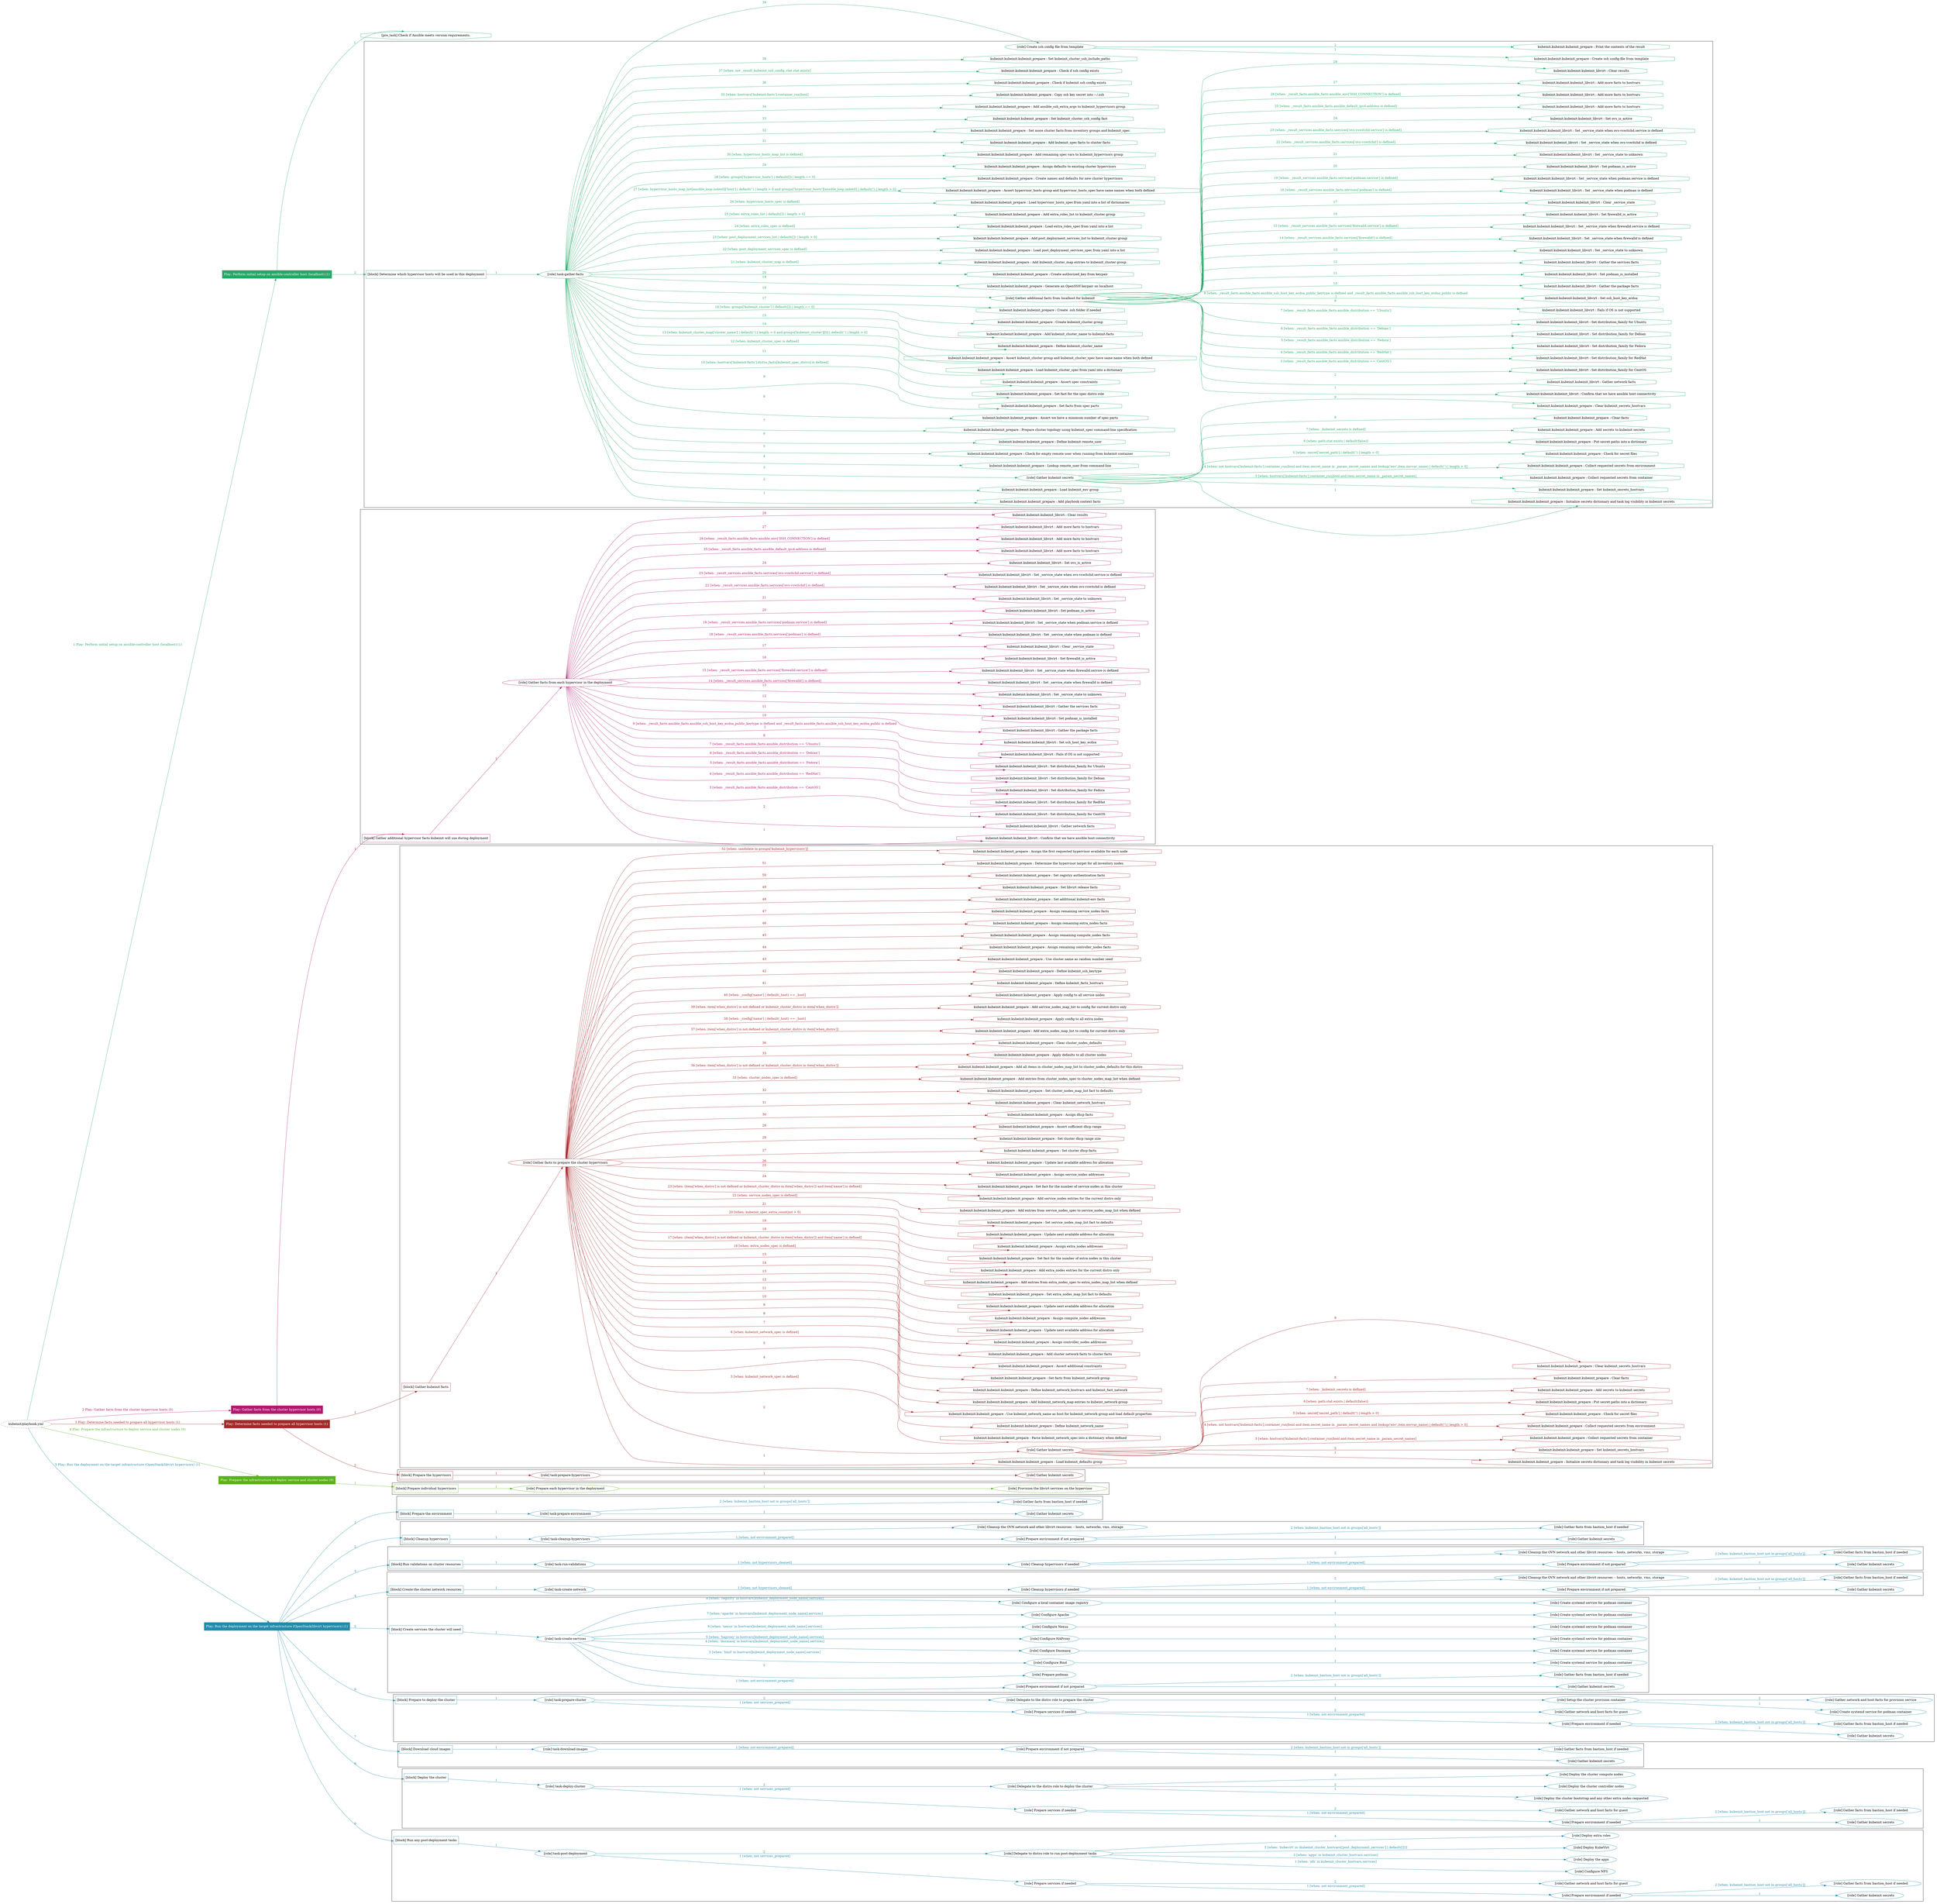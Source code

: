 digraph {
	graph [concentrate=true ordering=in rankdir=LR ratio=fill]
	edge [esep=5 sep=10]
	"kubeinit/playbook.yml" [URL="/home/runner/work/kubeinit-1/kubeinit-1/kubeinit/playbook.yml" id=playbook_b64715b8 style=dotted]
	"kubeinit/playbook.yml" -> play_2894b5e4 [label="1 Play: Perform initial setup on ansible-controller host (localhost) (1)" color="#23a967" fontcolor="#23a967" id=edge_play_2894b5e4 labeltooltip="1 Play: Perform initial setup on ansible-controller host (localhost) (1)" tooltip="1 Play: Perform initial setup on ansible-controller host (localhost) (1)"]
	subgraph "Play: Perform initial setup on ansible-controller host (localhost) (1)" {
		play_2894b5e4 [label="Play: Perform initial setup on ansible-controller host (localhost) (1)" URL="/home/runner/work/kubeinit-1/kubeinit-1/kubeinit/playbook.yml" color="#23a967" fontcolor="#ffffff" id=play_2894b5e4 shape=box style=filled tooltip=localhost]
		pre_task_fd6c4fc3 [label="[pre_task] Check if Ansible meets version requirements." URL="/home/runner/work/kubeinit-1/kubeinit-1/kubeinit/playbook.yml" color="#23a967" id=pre_task_fd6c4fc3 shape=octagon tooltip="Check if Ansible meets version requirements."]
		play_2894b5e4 -> pre_task_fd6c4fc3 [label="1 " color="#23a967" fontcolor="#23a967" id=edge_pre_task_fd6c4fc3 labeltooltip="1 " tooltip="1 "]
		play_2894b5e4 -> block_bf53b8bd [label=2 color="#23a967" fontcolor="#23a967" id=edge_block_bf53b8bd labeltooltip=2 tooltip=2]
		subgraph cluster_block_bf53b8bd {
			block_bf53b8bd [label="[block] Determine which hypervisor hosts will be used in this deployment" URL="/home/runner/work/kubeinit-1/kubeinit-1/kubeinit/playbook.yml" color="#23a967" id=block_bf53b8bd labeltooltip="Determine which hypervisor hosts will be used in this deployment" shape=box tooltip="Determine which hypervisor hosts will be used in this deployment"]
			block_bf53b8bd -> role_f716a0ae [label="1 " color="#23a967" fontcolor="#23a967" id=edge_role_f716a0ae labeltooltip="1 " tooltip="1 "]
			subgraph "task-gather-facts" {
				role_f716a0ae [label="[role] task-gather-facts" URL="/home/runner/work/kubeinit-1/kubeinit-1/kubeinit/playbook.yml" color="#23a967" id=role_f716a0ae tooltip="task-gather-facts"]
				task_648173d2 [label="kubeinit.kubeinit.kubeinit_prepare : Add playbook context facts" URL="/home/runner/.ansible/collections/ansible_collections/kubeinit/kubeinit/roles/kubeinit_prepare/tasks/build_hypervisors_group.yml" color="#23a967" id=task_648173d2 shape=octagon tooltip="kubeinit.kubeinit.kubeinit_prepare : Add playbook context facts"]
				role_f716a0ae -> task_648173d2 [label="1 " color="#23a967" fontcolor="#23a967" id=edge_task_648173d2 labeltooltip="1 " tooltip="1 "]
				task_6754ec39 [label="kubeinit.kubeinit.kubeinit_prepare : Load kubeinit_env group" URL="/home/runner/.ansible/collections/ansible_collections/kubeinit/kubeinit/roles/kubeinit_prepare/tasks/build_hypervisors_group.yml" color="#23a967" id=task_6754ec39 shape=octagon tooltip="kubeinit.kubeinit.kubeinit_prepare : Load kubeinit_env group"]
				role_f716a0ae -> task_6754ec39 [label="2 " color="#23a967" fontcolor="#23a967" id=edge_task_6754ec39 labeltooltip="2 " tooltip="2 "]
				role_f716a0ae -> role_6a76e8d1 [label="3 " color="#23a967" fontcolor="#23a967" id=edge_role_6a76e8d1 labeltooltip="3 " tooltip="3 "]
				subgraph "Gather kubeinit secrets" {
					role_6a76e8d1 [label="[role] Gather kubeinit secrets" URL="/home/runner/.ansible/collections/ansible_collections/kubeinit/kubeinit/roles/kubeinit_prepare/tasks/build_hypervisors_group.yml" color="#23a967" id=role_6a76e8d1 tooltip="Gather kubeinit secrets"]
					task_94482da8 [label="kubeinit.kubeinit.kubeinit_prepare : Initialize secrets dictionary and task log visibility in kubeinit secrets" URL="/home/runner/.ansible/collections/ansible_collections/kubeinit/kubeinit/roles/kubeinit_prepare/tasks/gather_kubeinit_secrets.yml" color="#23a967" id=task_94482da8 shape=octagon tooltip="kubeinit.kubeinit.kubeinit_prepare : Initialize secrets dictionary and task log visibility in kubeinit secrets"]
					role_6a76e8d1 -> task_94482da8 [label="1 " color="#23a967" fontcolor="#23a967" id=edge_task_94482da8 labeltooltip="1 " tooltip="1 "]
					task_bbca0c76 [label="kubeinit.kubeinit.kubeinit_prepare : Set kubeinit_secrets_hostvars" URL="/home/runner/.ansible/collections/ansible_collections/kubeinit/kubeinit/roles/kubeinit_prepare/tasks/gather_kubeinit_secrets.yml" color="#23a967" id=task_bbca0c76 shape=octagon tooltip="kubeinit.kubeinit.kubeinit_prepare : Set kubeinit_secrets_hostvars"]
					role_6a76e8d1 -> task_bbca0c76 [label="2 " color="#23a967" fontcolor="#23a967" id=edge_task_bbca0c76 labeltooltip="2 " tooltip="2 "]
					task_82e12a54 [label="kubeinit.kubeinit.kubeinit_prepare : Collect requested secrets from container" URL="/home/runner/.ansible/collections/ansible_collections/kubeinit/kubeinit/roles/kubeinit_prepare/tasks/gather_kubeinit_secrets.yml" color="#23a967" id=task_82e12a54 shape=octagon tooltip="kubeinit.kubeinit.kubeinit_prepare : Collect requested secrets from container"]
					role_6a76e8d1 -> task_82e12a54 [label="3 [when: hostvars['kubeinit-facts'].container_run|bool and item.secret_name in _param_secret_names]" color="#23a967" fontcolor="#23a967" id=edge_task_82e12a54 labeltooltip="3 [when: hostvars['kubeinit-facts'].container_run|bool and item.secret_name in _param_secret_names]" tooltip="3 [when: hostvars['kubeinit-facts'].container_run|bool and item.secret_name in _param_secret_names]"]
					task_a3d055f9 [label="kubeinit.kubeinit.kubeinit_prepare : Collect requested secrets from environment" URL="/home/runner/.ansible/collections/ansible_collections/kubeinit/kubeinit/roles/kubeinit_prepare/tasks/gather_kubeinit_secrets.yml" color="#23a967" id=task_a3d055f9 shape=octagon tooltip="kubeinit.kubeinit.kubeinit_prepare : Collect requested secrets from environment"]
					role_6a76e8d1 -> task_a3d055f9 [label="4 [when: not hostvars['kubeinit-facts'].container_run|bool and item.secret_name in _param_secret_names and lookup('env',item.envvar_name) | default('') | length > 0]" color="#23a967" fontcolor="#23a967" id=edge_task_a3d055f9 labeltooltip="4 [when: not hostvars['kubeinit-facts'].container_run|bool and item.secret_name in _param_secret_names and lookup('env',item.envvar_name) | default('') | length > 0]" tooltip="4 [when: not hostvars['kubeinit-facts'].container_run|bool and item.secret_name in _param_secret_names and lookup('env',item.envvar_name) | default('') | length > 0]"]
					task_2b95eaf6 [label="kubeinit.kubeinit.kubeinit_prepare : Check for secret files" URL="/home/runner/.ansible/collections/ansible_collections/kubeinit/kubeinit/roles/kubeinit_prepare/tasks/gather_kubeinit_secrets.yml" color="#23a967" id=task_2b95eaf6 shape=octagon tooltip="kubeinit.kubeinit.kubeinit_prepare : Check for secret files"]
					role_6a76e8d1 -> task_2b95eaf6 [label="5 [when: secret['secret_path'] | default('') | length > 0]" color="#23a967" fontcolor="#23a967" id=edge_task_2b95eaf6 labeltooltip="5 [when: secret['secret_path'] | default('') | length > 0]" tooltip="5 [when: secret['secret_path'] | default('') | length > 0]"]
					task_3de54c3e [label="kubeinit.kubeinit.kubeinit_prepare : Put secret paths into a dictionary" URL="/home/runner/.ansible/collections/ansible_collections/kubeinit/kubeinit/roles/kubeinit_prepare/tasks/gather_kubeinit_secrets.yml" color="#23a967" id=task_3de54c3e shape=octagon tooltip="kubeinit.kubeinit.kubeinit_prepare : Put secret paths into a dictionary"]
					role_6a76e8d1 -> task_3de54c3e [label="6 [when: path.stat.exists | default(false)]" color="#23a967" fontcolor="#23a967" id=edge_task_3de54c3e labeltooltip="6 [when: path.stat.exists | default(false)]" tooltip="6 [when: path.stat.exists | default(false)]"]
					task_08bcd42c [label="kubeinit.kubeinit.kubeinit_prepare : Add secrets to kubeinit secrets" URL="/home/runner/.ansible/collections/ansible_collections/kubeinit/kubeinit/roles/kubeinit_prepare/tasks/gather_kubeinit_secrets.yml" color="#23a967" id=task_08bcd42c shape=octagon tooltip="kubeinit.kubeinit.kubeinit_prepare : Add secrets to kubeinit secrets"]
					role_6a76e8d1 -> task_08bcd42c [label="7 [when: _kubeinit_secrets is defined]" color="#23a967" fontcolor="#23a967" id=edge_task_08bcd42c labeltooltip="7 [when: _kubeinit_secrets is defined]" tooltip="7 [when: _kubeinit_secrets is defined]"]
					task_3158243a [label="kubeinit.kubeinit.kubeinit_prepare : Clear facts" URL="/home/runner/.ansible/collections/ansible_collections/kubeinit/kubeinit/roles/kubeinit_prepare/tasks/gather_kubeinit_secrets.yml" color="#23a967" id=task_3158243a shape=octagon tooltip="kubeinit.kubeinit.kubeinit_prepare : Clear facts"]
					role_6a76e8d1 -> task_3158243a [label="8 " color="#23a967" fontcolor="#23a967" id=edge_task_3158243a labeltooltip="8 " tooltip="8 "]
					task_93ed6c89 [label="kubeinit.kubeinit.kubeinit_prepare : Clear kubeinit_secrets_hostvars" URL="/home/runner/.ansible/collections/ansible_collections/kubeinit/kubeinit/roles/kubeinit_prepare/tasks/gather_kubeinit_secrets.yml" color="#23a967" id=task_93ed6c89 shape=octagon tooltip="kubeinit.kubeinit.kubeinit_prepare : Clear kubeinit_secrets_hostvars"]
					role_6a76e8d1 -> task_93ed6c89 [label="9 " color="#23a967" fontcolor="#23a967" id=edge_task_93ed6c89 labeltooltip="9 " tooltip="9 "]
				}
				task_9b73db2e [label="kubeinit.kubeinit.kubeinit_prepare : Lookup remote_user from command-line" URL="/home/runner/.ansible/collections/ansible_collections/kubeinit/kubeinit/roles/kubeinit_prepare/tasks/build_hypervisors_group.yml" color="#23a967" id=task_9b73db2e shape=octagon tooltip="kubeinit.kubeinit.kubeinit_prepare : Lookup remote_user from command-line"]
				role_f716a0ae -> task_9b73db2e [label="4 " color="#23a967" fontcolor="#23a967" id=edge_task_9b73db2e labeltooltip="4 " tooltip="4 "]
				task_e4cf6039 [label="kubeinit.kubeinit.kubeinit_prepare : Check for empty remote user when running from kubeinit container" URL="/home/runner/.ansible/collections/ansible_collections/kubeinit/kubeinit/roles/kubeinit_prepare/tasks/build_hypervisors_group.yml" color="#23a967" id=task_e4cf6039 shape=octagon tooltip="kubeinit.kubeinit.kubeinit_prepare : Check for empty remote user when running from kubeinit container"]
				role_f716a0ae -> task_e4cf6039 [label="5 " color="#23a967" fontcolor="#23a967" id=edge_task_e4cf6039 labeltooltip="5 " tooltip="5 "]
				task_bd8422a3 [label="kubeinit.kubeinit.kubeinit_prepare : Define kubeinit remote_user" URL="/home/runner/.ansible/collections/ansible_collections/kubeinit/kubeinit/roles/kubeinit_prepare/tasks/build_hypervisors_group.yml" color="#23a967" id=task_bd8422a3 shape=octagon tooltip="kubeinit.kubeinit.kubeinit_prepare : Define kubeinit remote_user"]
				role_f716a0ae -> task_bd8422a3 [label="6 " color="#23a967" fontcolor="#23a967" id=edge_task_bd8422a3 labeltooltip="6 " tooltip="6 "]
				task_272dfaa6 [label="kubeinit.kubeinit.kubeinit_prepare : Prepare cluster topology using kubeinit_spec command-line specification" URL="/home/runner/.ansible/collections/ansible_collections/kubeinit/kubeinit/roles/kubeinit_prepare/tasks/build_hypervisors_group.yml" color="#23a967" id=task_272dfaa6 shape=octagon tooltip="kubeinit.kubeinit.kubeinit_prepare : Prepare cluster topology using kubeinit_spec command-line specification"]
				role_f716a0ae -> task_272dfaa6 [label="7 " color="#23a967" fontcolor="#23a967" id=edge_task_272dfaa6 labeltooltip="7 " tooltip="7 "]
				task_e10bfe26 [label="kubeinit.kubeinit.kubeinit_prepare : Assert we have a minimum number of spec parts" URL="/home/runner/.ansible/collections/ansible_collections/kubeinit/kubeinit/roles/kubeinit_prepare/tasks/build_hypervisors_group.yml" color="#23a967" id=task_e10bfe26 shape=octagon tooltip="kubeinit.kubeinit.kubeinit_prepare : Assert we have a minimum number of spec parts"]
				role_f716a0ae -> task_e10bfe26 [label="8 " color="#23a967" fontcolor="#23a967" id=edge_task_e10bfe26 labeltooltip="8 " tooltip="8 "]
				task_cc7bd31b [label="kubeinit.kubeinit.kubeinit_prepare : Set facts from spec parts" URL="/home/runner/.ansible/collections/ansible_collections/kubeinit/kubeinit/roles/kubeinit_prepare/tasks/build_hypervisors_group.yml" color="#23a967" id=task_cc7bd31b shape=octagon tooltip="kubeinit.kubeinit.kubeinit_prepare : Set facts from spec parts"]
				role_f716a0ae -> task_cc7bd31b [label="9 " color="#23a967" fontcolor="#23a967" id=edge_task_cc7bd31b labeltooltip="9 " tooltip="9 "]
				task_0064af29 [label="kubeinit.kubeinit.kubeinit_prepare : Set fact for the spec distro role" URL="/home/runner/.ansible/collections/ansible_collections/kubeinit/kubeinit/roles/kubeinit_prepare/tasks/build_hypervisors_group.yml" color="#23a967" id=task_0064af29 shape=octagon tooltip="kubeinit.kubeinit.kubeinit_prepare : Set fact for the spec distro role"]
				role_f716a0ae -> task_0064af29 [label="10 [when: hostvars['kubeinit-facts'].distro_facts[kubeinit_spec_distro] is defined]" color="#23a967" fontcolor="#23a967" id=edge_task_0064af29 labeltooltip="10 [when: hostvars['kubeinit-facts'].distro_facts[kubeinit_spec_distro] is defined]" tooltip="10 [when: hostvars['kubeinit-facts'].distro_facts[kubeinit_spec_distro] is defined]"]
				task_f794b45c [label="kubeinit.kubeinit.kubeinit_prepare : Assert spec constraints" URL="/home/runner/.ansible/collections/ansible_collections/kubeinit/kubeinit/roles/kubeinit_prepare/tasks/build_hypervisors_group.yml" color="#23a967" id=task_f794b45c shape=octagon tooltip="kubeinit.kubeinit.kubeinit_prepare : Assert spec constraints"]
				role_f716a0ae -> task_f794b45c [label="11 " color="#23a967" fontcolor="#23a967" id=edge_task_f794b45c labeltooltip="11 " tooltip="11 "]
				task_2cd7a014 [label="kubeinit.kubeinit.kubeinit_prepare : Load kubeinit_cluster_spec from yaml into a dictionary" URL="/home/runner/.ansible/collections/ansible_collections/kubeinit/kubeinit/roles/kubeinit_prepare/tasks/build_hypervisors_group.yml" color="#23a967" id=task_2cd7a014 shape=octagon tooltip="kubeinit.kubeinit.kubeinit_prepare : Load kubeinit_cluster_spec from yaml into a dictionary"]
				role_f716a0ae -> task_2cd7a014 [label="12 [when: kubeinit_cluster_spec is defined]" color="#23a967" fontcolor="#23a967" id=edge_task_2cd7a014 labeltooltip="12 [when: kubeinit_cluster_spec is defined]" tooltip="12 [when: kubeinit_cluster_spec is defined]"]
				task_d300f733 [label="kubeinit.kubeinit.kubeinit_prepare : Assert kubeinit_cluster group and kubeinit_cluster_spec have same name when both defined" URL="/home/runner/.ansible/collections/ansible_collections/kubeinit/kubeinit/roles/kubeinit_prepare/tasks/build_hypervisors_group.yml" color="#23a967" id=task_d300f733 shape=octagon tooltip="kubeinit.kubeinit.kubeinit_prepare : Assert kubeinit_cluster group and kubeinit_cluster_spec have same name when both defined"]
				role_f716a0ae -> task_d300f733 [label="13 [when: kubeinit_cluster_map['cluster_name'] | default('') | length > 0 and groups['kubeinit_cluster'][0] | default('') | length > 0]" color="#23a967" fontcolor="#23a967" id=edge_task_d300f733 labeltooltip="13 [when: kubeinit_cluster_map['cluster_name'] | default('') | length > 0 and groups['kubeinit_cluster'][0] | default('') | length > 0]" tooltip="13 [when: kubeinit_cluster_map['cluster_name'] | default('') | length > 0 and groups['kubeinit_cluster'][0] | default('') | length > 0]"]
				task_8fc541e2 [label="kubeinit.kubeinit.kubeinit_prepare : Define kubeinit_cluster_name" URL="/home/runner/.ansible/collections/ansible_collections/kubeinit/kubeinit/roles/kubeinit_prepare/tasks/build_hypervisors_group.yml" color="#23a967" id=task_8fc541e2 shape=octagon tooltip="kubeinit.kubeinit.kubeinit_prepare : Define kubeinit_cluster_name"]
				role_f716a0ae -> task_8fc541e2 [label="14 " color="#23a967" fontcolor="#23a967" id=edge_task_8fc541e2 labeltooltip="14 " tooltip="14 "]
				task_ff8e4328 [label="kubeinit.kubeinit.kubeinit_prepare : Add kubeinit_cluster_name to kubeinit-facts" URL="/home/runner/.ansible/collections/ansible_collections/kubeinit/kubeinit/roles/kubeinit_prepare/tasks/build_hypervisors_group.yml" color="#23a967" id=task_ff8e4328 shape=octagon tooltip="kubeinit.kubeinit.kubeinit_prepare : Add kubeinit_cluster_name to kubeinit-facts"]
				role_f716a0ae -> task_ff8e4328 [label="15 " color="#23a967" fontcolor="#23a967" id=edge_task_ff8e4328 labeltooltip="15 " tooltip="15 "]
				task_e03153b1 [label="kubeinit.kubeinit.kubeinit_prepare : Create kubeinit_cluster group" URL="/home/runner/.ansible/collections/ansible_collections/kubeinit/kubeinit/roles/kubeinit_prepare/tasks/build_hypervisors_group.yml" color="#23a967" id=task_e03153b1 shape=octagon tooltip="kubeinit.kubeinit.kubeinit_prepare : Create kubeinit_cluster group"]
				role_f716a0ae -> task_e03153b1 [label="16 [when: groups['kubeinit_cluster'] | default([]) | length == 0]" color="#23a967" fontcolor="#23a967" id=edge_task_e03153b1 labeltooltip="16 [when: groups['kubeinit_cluster'] | default([]) | length == 0]" tooltip="16 [when: groups['kubeinit_cluster'] | default([]) | length == 0]"]
				task_a8cacf35 [label="kubeinit.kubeinit.kubeinit_prepare : Create .ssh folder if needed" URL="/home/runner/.ansible/collections/ansible_collections/kubeinit/kubeinit/roles/kubeinit_prepare/tasks/build_hypervisors_group.yml" color="#23a967" id=task_a8cacf35 shape=octagon tooltip="kubeinit.kubeinit.kubeinit_prepare : Create .ssh folder if needed"]
				role_f716a0ae -> task_a8cacf35 [label="17 " color="#23a967" fontcolor="#23a967" id=edge_task_a8cacf35 labeltooltip="17 " tooltip="17 "]
				role_f716a0ae -> role_7b95d1fd [label="18 " color="#23a967" fontcolor="#23a967" id=edge_role_7b95d1fd labeltooltip="18 " tooltip="18 "]
				subgraph "Gather additional facts from localhost for kubeinit" {
					role_7b95d1fd [label="[role] Gather additional facts from localhost for kubeinit" URL="/home/runner/.ansible/collections/ansible_collections/kubeinit/kubeinit/roles/kubeinit_prepare/tasks/build_hypervisors_group.yml" color="#23a967" id=role_7b95d1fd tooltip="Gather additional facts from localhost for kubeinit"]
					task_0cfdbdb9 [label="kubeinit.kubeinit.kubeinit_libvirt : Confirm that we have ansible host connectivity" URL="/home/runner/.ansible/collections/ansible_collections/kubeinit/kubeinit/roles/kubeinit_libvirt/tasks/gather_host_facts.yml" color="#23a967" id=task_0cfdbdb9 shape=octagon tooltip="kubeinit.kubeinit.kubeinit_libvirt : Confirm that we have ansible host connectivity"]
					role_7b95d1fd -> task_0cfdbdb9 [label="1 " color="#23a967" fontcolor="#23a967" id=edge_task_0cfdbdb9 labeltooltip="1 " tooltip="1 "]
					task_dbe1793b [label="kubeinit.kubeinit.kubeinit_libvirt : Gather network facts" URL="/home/runner/.ansible/collections/ansible_collections/kubeinit/kubeinit/roles/kubeinit_libvirt/tasks/gather_host_facts.yml" color="#23a967" id=task_dbe1793b shape=octagon tooltip="kubeinit.kubeinit.kubeinit_libvirt : Gather network facts"]
					role_7b95d1fd -> task_dbe1793b [label="2 " color="#23a967" fontcolor="#23a967" id=edge_task_dbe1793b labeltooltip="2 " tooltip="2 "]
					task_eb72273a [label="kubeinit.kubeinit.kubeinit_libvirt : Set distribution_family for CentOS" URL="/home/runner/.ansible/collections/ansible_collections/kubeinit/kubeinit/roles/kubeinit_libvirt/tasks/gather_host_facts.yml" color="#23a967" id=task_eb72273a shape=octagon tooltip="kubeinit.kubeinit.kubeinit_libvirt : Set distribution_family for CentOS"]
					role_7b95d1fd -> task_eb72273a [label="3 [when: _result_facts.ansible_facts.ansible_distribution == 'CentOS']" color="#23a967" fontcolor="#23a967" id=edge_task_eb72273a labeltooltip="3 [when: _result_facts.ansible_facts.ansible_distribution == 'CentOS']" tooltip="3 [when: _result_facts.ansible_facts.ansible_distribution == 'CentOS']"]
					task_ee4f10a8 [label="kubeinit.kubeinit.kubeinit_libvirt : Set distribution_family for RedHat" URL="/home/runner/.ansible/collections/ansible_collections/kubeinit/kubeinit/roles/kubeinit_libvirt/tasks/gather_host_facts.yml" color="#23a967" id=task_ee4f10a8 shape=octagon tooltip="kubeinit.kubeinit.kubeinit_libvirt : Set distribution_family for RedHat"]
					role_7b95d1fd -> task_ee4f10a8 [label="4 [when: _result_facts.ansible_facts.ansible_distribution == 'RedHat']" color="#23a967" fontcolor="#23a967" id=edge_task_ee4f10a8 labeltooltip="4 [when: _result_facts.ansible_facts.ansible_distribution == 'RedHat']" tooltip="4 [when: _result_facts.ansible_facts.ansible_distribution == 'RedHat']"]
					task_2d78e1fe [label="kubeinit.kubeinit.kubeinit_libvirt : Set distribution_family for Fedora" URL="/home/runner/.ansible/collections/ansible_collections/kubeinit/kubeinit/roles/kubeinit_libvirt/tasks/gather_host_facts.yml" color="#23a967" id=task_2d78e1fe shape=octagon tooltip="kubeinit.kubeinit.kubeinit_libvirt : Set distribution_family for Fedora"]
					role_7b95d1fd -> task_2d78e1fe [label="5 [when: _result_facts.ansible_facts.ansible_distribution == 'Fedora']" color="#23a967" fontcolor="#23a967" id=edge_task_2d78e1fe labeltooltip="5 [when: _result_facts.ansible_facts.ansible_distribution == 'Fedora']" tooltip="5 [when: _result_facts.ansible_facts.ansible_distribution == 'Fedora']"]
					task_ba0d2f5c [label="kubeinit.kubeinit.kubeinit_libvirt : Set distribution_family for Debian" URL="/home/runner/.ansible/collections/ansible_collections/kubeinit/kubeinit/roles/kubeinit_libvirt/tasks/gather_host_facts.yml" color="#23a967" id=task_ba0d2f5c shape=octagon tooltip="kubeinit.kubeinit.kubeinit_libvirt : Set distribution_family for Debian"]
					role_7b95d1fd -> task_ba0d2f5c [label="6 [when: _result_facts.ansible_facts.ansible_distribution == 'Debian']" color="#23a967" fontcolor="#23a967" id=edge_task_ba0d2f5c labeltooltip="6 [when: _result_facts.ansible_facts.ansible_distribution == 'Debian']" tooltip="6 [when: _result_facts.ansible_facts.ansible_distribution == 'Debian']"]
					task_caca5e41 [label="kubeinit.kubeinit.kubeinit_libvirt : Set distribution_family for Ubuntu" URL="/home/runner/.ansible/collections/ansible_collections/kubeinit/kubeinit/roles/kubeinit_libvirt/tasks/gather_host_facts.yml" color="#23a967" id=task_caca5e41 shape=octagon tooltip="kubeinit.kubeinit.kubeinit_libvirt : Set distribution_family for Ubuntu"]
					role_7b95d1fd -> task_caca5e41 [label="7 [when: _result_facts.ansible_facts.ansible_distribution == 'Ubuntu']" color="#23a967" fontcolor="#23a967" id=edge_task_caca5e41 labeltooltip="7 [when: _result_facts.ansible_facts.ansible_distribution == 'Ubuntu']" tooltip="7 [when: _result_facts.ansible_facts.ansible_distribution == 'Ubuntu']"]
					task_05bb66e3 [label="kubeinit.kubeinit.kubeinit_libvirt : Fails if OS is not supported" URL="/home/runner/.ansible/collections/ansible_collections/kubeinit/kubeinit/roles/kubeinit_libvirt/tasks/gather_host_facts.yml" color="#23a967" id=task_05bb66e3 shape=octagon tooltip="kubeinit.kubeinit.kubeinit_libvirt : Fails if OS is not supported"]
					role_7b95d1fd -> task_05bb66e3 [label="8 " color="#23a967" fontcolor="#23a967" id=edge_task_05bb66e3 labeltooltip="8 " tooltip="8 "]
					task_7b59e192 [label="kubeinit.kubeinit.kubeinit_libvirt : Set ssh_host_key_ecdsa" URL="/home/runner/.ansible/collections/ansible_collections/kubeinit/kubeinit/roles/kubeinit_libvirt/tasks/gather_host_facts.yml" color="#23a967" id=task_7b59e192 shape=octagon tooltip="kubeinit.kubeinit.kubeinit_libvirt : Set ssh_host_key_ecdsa"]
					role_7b95d1fd -> task_7b59e192 [label="9 [when: _result_facts.ansible_facts.ansible_ssh_host_key_ecdsa_public_keytype is defined and _result_facts.ansible_facts.ansible_ssh_host_key_ecdsa_public is defined
]" color="#23a967" fontcolor="#23a967" id=edge_task_7b59e192 labeltooltip="9 [when: _result_facts.ansible_facts.ansible_ssh_host_key_ecdsa_public_keytype is defined and _result_facts.ansible_facts.ansible_ssh_host_key_ecdsa_public is defined
]" tooltip="9 [when: _result_facts.ansible_facts.ansible_ssh_host_key_ecdsa_public_keytype is defined and _result_facts.ansible_facts.ansible_ssh_host_key_ecdsa_public is defined
]"]
					task_78840e1e [label="kubeinit.kubeinit.kubeinit_libvirt : Gather the package facts" URL="/home/runner/.ansible/collections/ansible_collections/kubeinit/kubeinit/roles/kubeinit_libvirt/tasks/gather_host_facts.yml" color="#23a967" id=task_78840e1e shape=octagon tooltip="kubeinit.kubeinit.kubeinit_libvirt : Gather the package facts"]
					role_7b95d1fd -> task_78840e1e [label="10 " color="#23a967" fontcolor="#23a967" id=edge_task_78840e1e labeltooltip="10 " tooltip="10 "]
					task_31b71c4f [label="kubeinit.kubeinit.kubeinit_libvirt : Set podman_is_installed" URL="/home/runner/.ansible/collections/ansible_collections/kubeinit/kubeinit/roles/kubeinit_libvirt/tasks/gather_host_facts.yml" color="#23a967" id=task_31b71c4f shape=octagon tooltip="kubeinit.kubeinit.kubeinit_libvirt : Set podman_is_installed"]
					role_7b95d1fd -> task_31b71c4f [label="11 " color="#23a967" fontcolor="#23a967" id=edge_task_31b71c4f labeltooltip="11 " tooltip="11 "]
					task_492db2b3 [label="kubeinit.kubeinit.kubeinit_libvirt : Gather the services facts" URL="/home/runner/.ansible/collections/ansible_collections/kubeinit/kubeinit/roles/kubeinit_libvirt/tasks/gather_host_facts.yml" color="#23a967" id=task_492db2b3 shape=octagon tooltip="kubeinit.kubeinit.kubeinit_libvirt : Gather the services facts"]
					role_7b95d1fd -> task_492db2b3 [label="12 " color="#23a967" fontcolor="#23a967" id=edge_task_492db2b3 labeltooltip="12 " tooltip="12 "]
					task_9f56e8c8 [label="kubeinit.kubeinit.kubeinit_libvirt : Set _service_state to unknown" URL="/home/runner/.ansible/collections/ansible_collections/kubeinit/kubeinit/roles/kubeinit_libvirt/tasks/gather_host_facts.yml" color="#23a967" id=task_9f56e8c8 shape=octagon tooltip="kubeinit.kubeinit.kubeinit_libvirt : Set _service_state to unknown"]
					role_7b95d1fd -> task_9f56e8c8 [label="13 " color="#23a967" fontcolor="#23a967" id=edge_task_9f56e8c8 labeltooltip="13 " tooltip="13 "]
					task_1171aa45 [label="kubeinit.kubeinit.kubeinit_libvirt : Set _service_state when firewalld is defined" URL="/home/runner/.ansible/collections/ansible_collections/kubeinit/kubeinit/roles/kubeinit_libvirt/tasks/gather_host_facts.yml" color="#23a967" id=task_1171aa45 shape=octagon tooltip="kubeinit.kubeinit.kubeinit_libvirt : Set _service_state when firewalld is defined"]
					role_7b95d1fd -> task_1171aa45 [label="14 [when: _result_services.ansible_facts.services['firewalld'] is defined]" color="#23a967" fontcolor="#23a967" id=edge_task_1171aa45 labeltooltip="14 [when: _result_services.ansible_facts.services['firewalld'] is defined]" tooltip="14 [when: _result_services.ansible_facts.services['firewalld'] is defined]"]
					task_6b3fc128 [label="kubeinit.kubeinit.kubeinit_libvirt : Set _service_state when firewalld.service is defined" URL="/home/runner/.ansible/collections/ansible_collections/kubeinit/kubeinit/roles/kubeinit_libvirt/tasks/gather_host_facts.yml" color="#23a967" id=task_6b3fc128 shape=octagon tooltip="kubeinit.kubeinit.kubeinit_libvirt : Set _service_state when firewalld.service is defined"]
					role_7b95d1fd -> task_6b3fc128 [label="15 [when: _result_services.ansible_facts.services['firewalld.service'] is defined]" color="#23a967" fontcolor="#23a967" id=edge_task_6b3fc128 labeltooltip="15 [when: _result_services.ansible_facts.services['firewalld.service'] is defined]" tooltip="15 [when: _result_services.ansible_facts.services['firewalld.service'] is defined]"]
					task_9bedfcda [label="kubeinit.kubeinit.kubeinit_libvirt : Set firewalld_is_active" URL="/home/runner/.ansible/collections/ansible_collections/kubeinit/kubeinit/roles/kubeinit_libvirt/tasks/gather_host_facts.yml" color="#23a967" id=task_9bedfcda shape=octagon tooltip="kubeinit.kubeinit.kubeinit_libvirt : Set firewalld_is_active"]
					role_7b95d1fd -> task_9bedfcda [label="16 " color="#23a967" fontcolor="#23a967" id=edge_task_9bedfcda labeltooltip="16 " tooltip="16 "]
					task_e5cc0177 [label="kubeinit.kubeinit.kubeinit_libvirt : Clear _service_state" URL="/home/runner/.ansible/collections/ansible_collections/kubeinit/kubeinit/roles/kubeinit_libvirt/tasks/gather_host_facts.yml" color="#23a967" id=task_e5cc0177 shape=octagon tooltip="kubeinit.kubeinit.kubeinit_libvirt : Clear _service_state"]
					role_7b95d1fd -> task_e5cc0177 [label="17 " color="#23a967" fontcolor="#23a967" id=edge_task_e5cc0177 labeltooltip="17 " tooltip="17 "]
					task_2cae9a89 [label="kubeinit.kubeinit.kubeinit_libvirt : Set _service_state when podman is defined" URL="/home/runner/.ansible/collections/ansible_collections/kubeinit/kubeinit/roles/kubeinit_libvirt/tasks/gather_host_facts.yml" color="#23a967" id=task_2cae9a89 shape=octagon tooltip="kubeinit.kubeinit.kubeinit_libvirt : Set _service_state when podman is defined"]
					role_7b95d1fd -> task_2cae9a89 [label="18 [when: _result_services.ansible_facts.services['podman'] is defined]" color="#23a967" fontcolor="#23a967" id=edge_task_2cae9a89 labeltooltip="18 [when: _result_services.ansible_facts.services['podman'] is defined]" tooltip="18 [when: _result_services.ansible_facts.services['podman'] is defined]"]
					task_5dcfdb51 [label="kubeinit.kubeinit.kubeinit_libvirt : Set _service_state when podman.service is defined" URL="/home/runner/.ansible/collections/ansible_collections/kubeinit/kubeinit/roles/kubeinit_libvirt/tasks/gather_host_facts.yml" color="#23a967" id=task_5dcfdb51 shape=octagon tooltip="kubeinit.kubeinit.kubeinit_libvirt : Set _service_state when podman.service is defined"]
					role_7b95d1fd -> task_5dcfdb51 [label="19 [when: _result_services.ansible_facts.services['podman.service'] is defined]" color="#23a967" fontcolor="#23a967" id=edge_task_5dcfdb51 labeltooltip="19 [when: _result_services.ansible_facts.services['podman.service'] is defined]" tooltip="19 [when: _result_services.ansible_facts.services['podman.service'] is defined]"]
					task_3f778d9b [label="kubeinit.kubeinit.kubeinit_libvirt : Set podman_is_active" URL="/home/runner/.ansible/collections/ansible_collections/kubeinit/kubeinit/roles/kubeinit_libvirt/tasks/gather_host_facts.yml" color="#23a967" id=task_3f778d9b shape=octagon tooltip="kubeinit.kubeinit.kubeinit_libvirt : Set podman_is_active"]
					role_7b95d1fd -> task_3f778d9b [label="20 " color="#23a967" fontcolor="#23a967" id=edge_task_3f778d9b labeltooltip="20 " tooltip="20 "]
					task_d89767e5 [label="kubeinit.kubeinit.kubeinit_libvirt : Set _service_state to unknown" URL="/home/runner/.ansible/collections/ansible_collections/kubeinit/kubeinit/roles/kubeinit_libvirt/tasks/gather_host_facts.yml" color="#23a967" id=task_d89767e5 shape=octagon tooltip="kubeinit.kubeinit.kubeinit_libvirt : Set _service_state to unknown"]
					role_7b95d1fd -> task_d89767e5 [label="21 " color="#23a967" fontcolor="#23a967" id=edge_task_d89767e5 labeltooltip="21 " tooltip="21 "]
					task_53814647 [label="kubeinit.kubeinit.kubeinit_libvirt : Set _service_state when ovs-vswitchd is defined" URL="/home/runner/.ansible/collections/ansible_collections/kubeinit/kubeinit/roles/kubeinit_libvirt/tasks/gather_host_facts.yml" color="#23a967" id=task_53814647 shape=octagon tooltip="kubeinit.kubeinit.kubeinit_libvirt : Set _service_state when ovs-vswitchd is defined"]
					role_7b95d1fd -> task_53814647 [label="22 [when: _result_services.ansible_facts.services['ovs-vswitchd'] is defined]" color="#23a967" fontcolor="#23a967" id=edge_task_53814647 labeltooltip="22 [when: _result_services.ansible_facts.services['ovs-vswitchd'] is defined]" tooltip="22 [when: _result_services.ansible_facts.services['ovs-vswitchd'] is defined]"]
					task_ed5b88a1 [label="kubeinit.kubeinit.kubeinit_libvirt : Set _service_state when ovs-vswitchd.service is defined" URL="/home/runner/.ansible/collections/ansible_collections/kubeinit/kubeinit/roles/kubeinit_libvirt/tasks/gather_host_facts.yml" color="#23a967" id=task_ed5b88a1 shape=octagon tooltip="kubeinit.kubeinit.kubeinit_libvirt : Set _service_state when ovs-vswitchd.service is defined"]
					role_7b95d1fd -> task_ed5b88a1 [label="23 [when: _result_services.ansible_facts.services['ovs-vswitchd.service'] is defined]" color="#23a967" fontcolor="#23a967" id=edge_task_ed5b88a1 labeltooltip="23 [when: _result_services.ansible_facts.services['ovs-vswitchd.service'] is defined]" tooltip="23 [when: _result_services.ansible_facts.services['ovs-vswitchd.service'] is defined]"]
					task_97b85da3 [label="kubeinit.kubeinit.kubeinit_libvirt : Set ovs_is_active" URL="/home/runner/.ansible/collections/ansible_collections/kubeinit/kubeinit/roles/kubeinit_libvirt/tasks/gather_host_facts.yml" color="#23a967" id=task_97b85da3 shape=octagon tooltip="kubeinit.kubeinit.kubeinit_libvirt : Set ovs_is_active"]
					role_7b95d1fd -> task_97b85da3 [label="24 " color="#23a967" fontcolor="#23a967" id=edge_task_97b85da3 labeltooltip="24 " tooltip="24 "]
					task_5cba7aa4 [label="kubeinit.kubeinit.kubeinit_libvirt : Add more facts to hostvars" URL="/home/runner/.ansible/collections/ansible_collections/kubeinit/kubeinit/roles/kubeinit_libvirt/tasks/gather_host_facts.yml" color="#23a967" id=task_5cba7aa4 shape=octagon tooltip="kubeinit.kubeinit.kubeinit_libvirt : Add more facts to hostvars"]
					role_7b95d1fd -> task_5cba7aa4 [label="25 [when: _result_facts.ansible_facts.ansible_default_ipv4.address is defined]" color="#23a967" fontcolor="#23a967" id=edge_task_5cba7aa4 labeltooltip="25 [when: _result_facts.ansible_facts.ansible_default_ipv4.address is defined]" tooltip="25 [when: _result_facts.ansible_facts.ansible_default_ipv4.address is defined]"]
					task_d8b40be6 [label="kubeinit.kubeinit.kubeinit_libvirt : Add more facts to hostvars" URL="/home/runner/.ansible/collections/ansible_collections/kubeinit/kubeinit/roles/kubeinit_libvirt/tasks/gather_host_facts.yml" color="#23a967" id=task_d8b40be6 shape=octagon tooltip="kubeinit.kubeinit.kubeinit_libvirt : Add more facts to hostvars"]
					role_7b95d1fd -> task_d8b40be6 [label="26 [when: _result_facts.ansible_facts.ansible_env['SSH_CONNECTION'] is defined]" color="#23a967" fontcolor="#23a967" id=edge_task_d8b40be6 labeltooltip="26 [when: _result_facts.ansible_facts.ansible_env['SSH_CONNECTION'] is defined]" tooltip="26 [when: _result_facts.ansible_facts.ansible_env['SSH_CONNECTION'] is defined]"]
					task_e3da3fe3 [label="kubeinit.kubeinit.kubeinit_libvirt : Add more facts to hostvars" URL="/home/runner/.ansible/collections/ansible_collections/kubeinit/kubeinit/roles/kubeinit_libvirt/tasks/gather_host_facts.yml" color="#23a967" id=task_e3da3fe3 shape=octagon tooltip="kubeinit.kubeinit.kubeinit_libvirt : Add more facts to hostvars"]
					role_7b95d1fd -> task_e3da3fe3 [label="27 " color="#23a967" fontcolor="#23a967" id=edge_task_e3da3fe3 labeltooltip="27 " tooltip="27 "]
					task_63eaa569 [label="kubeinit.kubeinit.kubeinit_libvirt : Clear results" URL="/home/runner/.ansible/collections/ansible_collections/kubeinit/kubeinit/roles/kubeinit_libvirt/tasks/gather_host_facts.yml" color="#23a967" id=task_63eaa569 shape=octagon tooltip="kubeinit.kubeinit.kubeinit_libvirt : Clear results"]
					role_7b95d1fd -> task_63eaa569 [label="28 " color="#23a967" fontcolor="#23a967" id=edge_task_63eaa569 labeltooltip="28 " tooltip="28 "]
				}
				task_ccff2502 [label="kubeinit.kubeinit.kubeinit_prepare : Generate an OpenSSH keypair on localhost" URL="/home/runner/.ansible/collections/ansible_collections/kubeinit/kubeinit/roles/kubeinit_prepare/tasks/build_hypervisors_group.yml" color="#23a967" id=task_ccff2502 shape=octagon tooltip="kubeinit.kubeinit.kubeinit_prepare : Generate an OpenSSH keypair on localhost"]
				role_f716a0ae -> task_ccff2502 [label="19 " color="#23a967" fontcolor="#23a967" id=edge_task_ccff2502 labeltooltip="19 " tooltip="19 "]
				task_f6b71c01 [label="kubeinit.kubeinit.kubeinit_prepare : Create authorized_key from keypair" URL="/home/runner/.ansible/collections/ansible_collections/kubeinit/kubeinit/roles/kubeinit_prepare/tasks/build_hypervisors_group.yml" color="#23a967" id=task_f6b71c01 shape=octagon tooltip="kubeinit.kubeinit.kubeinit_prepare : Create authorized_key from keypair"]
				role_f716a0ae -> task_f6b71c01 [label="20 " color="#23a967" fontcolor="#23a967" id=edge_task_f6b71c01 labeltooltip="20 " tooltip="20 "]
				task_d1b1b0fa [label="kubeinit.kubeinit.kubeinit_prepare : Add kubeinit_cluster_map entries to kubeinit_cluster group" URL="/home/runner/.ansible/collections/ansible_collections/kubeinit/kubeinit/roles/kubeinit_prepare/tasks/build_hypervisors_group.yml" color="#23a967" id=task_d1b1b0fa shape=octagon tooltip="kubeinit.kubeinit.kubeinit_prepare : Add kubeinit_cluster_map entries to kubeinit_cluster group"]
				role_f716a0ae -> task_d1b1b0fa [label="21 [when: kubeinit_cluster_map is defined]" color="#23a967" fontcolor="#23a967" id=edge_task_d1b1b0fa labeltooltip="21 [when: kubeinit_cluster_map is defined]" tooltip="21 [when: kubeinit_cluster_map is defined]"]
				task_26a37079 [label="kubeinit.kubeinit.kubeinit_prepare : Load post_deployment_services_spec from yaml into a list" URL="/home/runner/.ansible/collections/ansible_collections/kubeinit/kubeinit/roles/kubeinit_prepare/tasks/build_hypervisors_group.yml" color="#23a967" id=task_26a37079 shape=octagon tooltip="kubeinit.kubeinit.kubeinit_prepare : Load post_deployment_services_spec from yaml into a list"]
				role_f716a0ae -> task_26a37079 [label="22 [when: post_deployment_services_spec is defined]" color="#23a967" fontcolor="#23a967" id=edge_task_26a37079 labeltooltip="22 [when: post_deployment_services_spec is defined]" tooltip="22 [when: post_deployment_services_spec is defined]"]
				task_4ace9507 [label="kubeinit.kubeinit.kubeinit_prepare : Add post_deployment_services_list to kubeinit_cluster group" URL="/home/runner/.ansible/collections/ansible_collections/kubeinit/kubeinit/roles/kubeinit_prepare/tasks/build_hypervisors_group.yml" color="#23a967" id=task_4ace9507 shape=octagon tooltip="kubeinit.kubeinit.kubeinit_prepare : Add post_deployment_services_list to kubeinit_cluster group"]
				role_f716a0ae -> task_4ace9507 [label="23 [when: post_deployment_services_list | default([]) | length > 0]" color="#23a967" fontcolor="#23a967" id=edge_task_4ace9507 labeltooltip="23 [when: post_deployment_services_list | default([]) | length > 0]" tooltip="23 [when: post_deployment_services_list | default([]) | length > 0]"]
				task_e7052e6a [label="kubeinit.kubeinit.kubeinit_prepare : Load extra_roles_spec from yaml into a list" URL="/home/runner/.ansible/collections/ansible_collections/kubeinit/kubeinit/roles/kubeinit_prepare/tasks/build_hypervisors_group.yml" color="#23a967" id=task_e7052e6a shape=octagon tooltip="kubeinit.kubeinit.kubeinit_prepare : Load extra_roles_spec from yaml into a list"]
				role_f716a0ae -> task_e7052e6a [label="24 [when: extra_roles_spec is defined]" color="#23a967" fontcolor="#23a967" id=edge_task_e7052e6a labeltooltip="24 [when: extra_roles_spec is defined]" tooltip="24 [when: extra_roles_spec is defined]"]
				task_31cadd85 [label="kubeinit.kubeinit.kubeinit_prepare : Add extra_roles_list to kubeinit_cluster group" URL="/home/runner/.ansible/collections/ansible_collections/kubeinit/kubeinit/roles/kubeinit_prepare/tasks/build_hypervisors_group.yml" color="#23a967" id=task_31cadd85 shape=octagon tooltip="kubeinit.kubeinit.kubeinit_prepare : Add extra_roles_list to kubeinit_cluster group"]
				role_f716a0ae -> task_31cadd85 [label="25 [when: extra_roles_list | default([]) | length > 0]" color="#23a967" fontcolor="#23a967" id=edge_task_31cadd85 labeltooltip="25 [when: extra_roles_list | default([]) | length > 0]" tooltip="25 [when: extra_roles_list | default([]) | length > 0]"]
				task_4a23e451 [label="kubeinit.kubeinit.kubeinit_prepare : Load hypervisor_hosts_spec from yaml into a list of dictionaries" URL="/home/runner/.ansible/collections/ansible_collections/kubeinit/kubeinit/roles/kubeinit_prepare/tasks/build_hypervisors_group.yml" color="#23a967" id=task_4a23e451 shape=octagon tooltip="kubeinit.kubeinit.kubeinit_prepare : Load hypervisor_hosts_spec from yaml into a list of dictionaries"]
				role_f716a0ae -> task_4a23e451 [label="26 [when: hypervisor_hosts_spec is defined]" color="#23a967" fontcolor="#23a967" id=edge_task_4a23e451 labeltooltip="26 [when: hypervisor_hosts_spec is defined]" tooltip="26 [when: hypervisor_hosts_spec is defined]"]
				task_7fa54c83 [label="kubeinit.kubeinit.kubeinit_prepare : Assert hypervisor_hosts group and hypervisor_hosts_spec have same names when both defined" URL="/home/runner/.ansible/collections/ansible_collections/kubeinit/kubeinit/roles/kubeinit_prepare/tasks/build_hypervisors_group.yml" color="#23a967" id=task_7fa54c83 shape=octagon tooltip="kubeinit.kubeinit.kubeinit_prepare : Assert hypervisor_hosts group and hypervisor_hosts_spec have same names when both defined"]
				role_f716a0ae -> task_7fa54c83 [label="27 [when: hypervisor_hosts_map_list[ansible_loop.index0]['host'] | default('') | length > 0 and groups['hypervisor_hosts'][ansible_loop.index0] | default('') | length > 0]" color="#23a967" fontcolor="#23a967" id=edge_task_7fa54c83 labeltooltip="27 [when: hypervisor_hosts_map_list[ansible_loop.index0]['host'] | default('') | length > 0 and groups['hypervisor_hosts'][ansible_loop.index0] | default('') | length > 0]" tooltip="27 [when: hypervisor_hosts_map_list[ansible_loop.index0]['host'] | default('') | length > 0 and groups['hypervisor_hosts'][ansible_loop.index0] | default('') | length > 0]"]
				task_b8cd721f [label="kubeinit.kubeinit.kubeinit_prepare : Create names and defaults for new cluster hypervisors" URL="/home/runner/.ansible/collections/ansible_collections/kubeinit/kubeinit/roles/kubeinit_prepare/tasks/build_hypervisors_group.yml" color="#23a967" id=task_b8cd721f shape=octagon tooltip="kubeinit.kubeinit.kubeinit_prepare : Create names and defaults for new cluster hypervisors"]
				role_f716a0ae -> task_b8cd721f [label="28 [when: groups['hypervisor_hosts'] | default([]) | length == 0]" color="#23a967" fontcolor="#23a967" id=edge_task_b8cd721f labeltooltip="28 [when: groups['hypervisor_hosts'] | default([]) | length == 0]" tooltip="28 [when: groups['hypervisor_hosts'] | default([]) | length == 0]"]
				task_0779e60e [label="kubeinit.kubeinit.kubeinit_prepare : Assign defaults to existing cluster hypervisors" URL="/home/runner/.ansible/collections/ansible_collections/kubeinit/kubeinit/roles/kubeinit_prepare/tasks/build_hypervisors_group.yml" color="#23a967" id=task_0779e60e shape=octagon tooltip="kubeinit.kubeinit.kubeinit_prepare : Assign defaults to existing cluster hypervisors"]
				role_f716a0ae -> task_0779e60e [label="29 " color="#23a967" fontcolor="#23a967" id=edge_task_0779e60e labeltooltip="29 " tooltip="29 "]
				task_b45fecd3 [label="kubeinit.kubeinit.kubeinit_prepare : Add remaining spec vars to kubeinit_hypervisors group" URL="/home/runner/.ansible/collections/ansible_collections/kubeinit/kubeinit/roles/kubeinit_prepare/tasks/build_hypervisors_group.yml" color="#23a967" id=task_b45fecd3 shape=octagon tooltip="kubeinit.kubeinit.kubeinit_prepare : Add remaining spec vars to kubeinit_hypervisors group"]
				role_f716a0ae -> task_b45fecd3 [label="30 [when: hypervisor_hosts_map_list is defined]" color="#23a967" fontcolor="#23a967" id=edge_task_b45fecd3 labeltooltip="30 [when: hypervisor_hosts_map_list is defined]" tooltip="30 [when: hypervisor_hosts_map_list is defined]"]
				task_ec101108 [label="kubeinit.kubeinit.kubeinit_prepare : Add kubeinit_spec facts to cluster facts" URL="/home/runner/.ansible/collections/ansible_collections/kubeinit/kubeinit/roles/kubeinit_prepare/tasks/build_hypervisors_group.yml" color="#23a967" id=task_ec101108 shape=octagon tooltip="kubeinit.kubeinit.kubeinit_prepare : Add kubeinit_spec facts to cluster facts"]
				role_f716a0ae -> task_ec101108 [label="31 " color="#23a967" fontcolor="#23a967" id=edge_task_ec101108 labeltooltip="31 " tooltip="31 "]
				task_8547b5e8 [label="kubeinit.kubeinit.kubeinit_prepare : Set more cluster facts from inventory groups and kubeinit_spec" URL="/home/runner/.ansible/collections/ansible_collections/kubeinit/kubeinit/roles/kubeinit_prepare/tasks/build_hypervisors_group.yml" color="#23a967" id=task_8547b5e8 shape=octagon tooltip="kubeinit.kubeinit.kubeinit_prepare : Set more cluster facts from inventory groups and kubeinit_spec"]
				role_f716a0ae -> task_8547b5e8 [label="32 " color="#23a967" fontcolor="#23a967" id=edge_task_8547b5e8 labeltooltip="32 " tooltip="32 "]
				task_6979eeea [label="kubeinit.kubeinit.kubeinit_prepare : Set kubeinit_cluster_ssh_config fact" URL="/home/runner/.ansible/collections/ansible_collections/kubeinit/kubeinit/roles/kubeinit_prepare/tasks/build_hypervisors_group.yml" color="#23a967" id=task_6979eeea shape=octagon tooltip="kubeinit.kubeinit.kubeinit_prepare : Set kubeinit_cluster_ssh_config fact"]
				role_f716a0ae -> task_6979eeea [label="33 " color="#23a967" fontcolor="#23a967" id=edge_task_6979eeea labeltooltip="33 " tooltip="33 "]
				task_2649620a [label="kubeinit.kubeinit.kubeinit_prepare : Add ansible_ssh_extra_args to kubeinit_hypervisors group" URL="/home/runner/.ansible/collections/ansible_collections/kubeinit/kubeinit/roles/kubeinit_prepare/tasks/build_hypervisors_group.yml" color="#23a967" id=task_2649620a shape=octagon tooltip="kubeinit.kubeinit.kubeinit_prepare : Add ansible_ssh_extra_args to kubeinit_hypervisors group"]
				role_f716a0ae -> task_2649620a [label="34 " color="#23a967" fontcolor="#23a967" id=edge_task_2649620a labeltooltip="34 " tooltip="34 "]
				task_df830b3b [label="kubeinit.kubeinit.kubeinit_prepare : Copy ssh key secret into ~/.ssh" URL="/home/runner/.ansible/collections/ansible_collections/kubeinit/kubeinit/roles/kubeinit_prepare/tasks/build_hypervisors_group.yml" color="#23a967" id=task_df830b3b shape=octagon tooltip="kubeinit.kubeinit.kubeinit_prepare : Copy ssh key secret into ~/.ssh"]
				role_f716a0ae -> task_df830b3b [label="35 [when: hostvars['kubeinit-facts'].container_run|bool]" color="#23a967" fontcolor="#23a967" id=edge_task_df830b3b labeltooltip="35 [when: hostvars['kubeinit-facts'].container_run|bool]" tooltip="35 [when: hostvars['kubeinit-facts'].container_run|bool]"]
				task_e83836aa [label="kubeinit.kubeinit.kubeinit_prepare : Check if kubeinit ssh config exists" URL="/home/runner/.ansible/collections/ansible_collections/kubeinit/kubeinit/roles/kubeinit_prepare/tasks/build_hypervisors_group.yml" color="#23a967" id=task_e83836aa shape=octagon tooltip="kubeinit.kubeinit.kubeinit_prepare : Check if kubeinit ssh config exists"]
				role_f716a0ae -> task_e83836aa [label="36 " color="#23a967" fontcolor="#23a967" id=edge_task_e83836aa labeltooltip="36 " tooltip="36 "]
				task_5906c595 [label="kubeinit.kubeinit.kubeinit_prepare : Check if ssh config exists" URL="/home/runner/.ansible/collections/ansible_collections/kubeinit/kubeinit/roles/kubeinit_prepare/tasks/build_hypervisors_group.yml" color="#23a967" id=task_5906c595 shape=octagon tooltip="kubeinit.kubeinit.kubeinit_prepare : Check if ssh config exists"]
				role_f716a0ae -> task_5906c595 [label="37 [when: not _result_kubeinit_ssh_config_stat.stat.exists]" color="#23a967" fontcolor="#23a967" id=edge_task_5906c595 labeltooltip="37 [when: not _result_kubeinit_ssh_config_stat.stat.exists]" tooltip="37 [when: not _result_kubeinit_ssh_config_stat.stat.exists]"]
				task_3873a65d [label="kubeinit.kubeinit.kubeinit_prepare : Set kubeinit_cluster_ssh_include_paths" URL="/home/runner/.ansible/collections/ansible_collections/kubeinit/kubeinit/roles/kubeinit_prepare/tasks/build_hypervisors_group.yml" color="#23a967" id=task_3873a65d shape=octagon tooltip="kubeinit.kubeinit.kubeinit_prepare : Set kubeinit_cluster_ssh_include_paths"]
				role_f716a0ae -> task_3873a65d [label="38 " color="#23a967" fontcolor="#23a967" id=edge_task_3873a65d labeltooltip="38 " tooltip="38 "]
				role_f716a0ae -> role_c699661d [label="39 " color="#23a967" fontcolor="#23a967" id=edge_role_c699661d labeltooltip="39 " tooltip="39 "]
				subgraph "Create ssh config file from template" {
					role_c699661d [label="[role] Create ssh config file from template" URL="/home/runner/.ansible/collections/ansible_collections/kubeinit/kubeinit/roles/kubeinit_prepare/tasks/build_hypervisors_group.yml" color="#23a967" id=role_c699661d tooltip="Create ssh config file from template"]
					task_9d0aec5b [label="kubeinit.kubeinit.kubeinit_prepare : Create ssh config file from template" URL="/home/runner/.ansible/collections/ansible_collections/kubeinit/kubeinit/roles/kubeinit_prepare/tasks/create_host_ssh_config.yml" color="#23a967" id=task_9d0aec5b shape=octagon tooltip="kubeinit.kubeinit.kubeinit_prepare : Create ssh config file from template"]
					role_c699661d -> task_9d0aec5b [label="1 " color="#23a967" fontcolor="#23a967" id=edge_task_9d0aec5b labeltooltip="1 " tooltip="1 "]
					task_d6150d8f [label="kubeinit.kubeinit.kubeinit_prepare : Print the contents of the result" URL="/home/runner/.ansible/collections/ansible_collections/kubeinit/kubeinit/roles/kubeinit_prepare/tasks/create_host_ssh_config.yml" color="#23a967" id=task_d6150d8f shape=octagon tooltip="kubeinit.kubeinit.kubeinit_prepare : Print the contents of the result"]
					role_c699661d -> task_d6150d8f [label="2 " color="#23a967" fontcolor="#23a967" id=edge_task_d6150d8f labeltooltip="2 " tooltip="2 "]
				}
			}
		}
	}
	"kubeinit/playbook.yml" -> play_4603318e [label="2 Play: Gather facts from the cluster hypervisor hosts (0)" color="#b31971" fontcolor="#b31971" id=edge_play_4603318e labeltooltip="2 Play: Gather facts from the cluster hypervisor hosts (0)" tooltip="2 Play: Gather facts from the cluster hypervisor hosts (0)"]
	subgraph "Play: Gather facts from the cluster hypervisor hosts (0)" {
		play_4603318e [label="Play: Gather facts from the cluster hypervisor hosts (0)" URL="/home/runner/work/kubeinit-1/kubeinit-1/kubeinit/playbook.yml" color="#b31971" fontcolor="#ffffff" id=play_4603318e shape=box style=filled tooltip="Play: Gather facts from the cluster hypervisor hosts (0)"]
		play_4603318e -> block_89f0494f [label=1 color="#b31971" fontcolor="#b31971" id=edge_block_89f0494f labeltooltip=1 tooltip=1]
		subgraph cluster_block_89f0494f {
			block_89f0494f [label="[block] Gather additional hypervisor facts kubeinit will use during deployment" URL="/home/runner/work/kubeinit-1/kubeinit-1/kubeinit/playbook.yml" color="#b31971" id=block_89f0494f labeltooltip="Gather additional hypervisor facts kubeinit will use during deployment" shape=box tooltip="Gather additional hypervisor facts kubeinit will use during deployment"]
			block_89f0494f -> role_e3b229e3 [label="1 " color="#b31971" fontcolor="#b31971" id=edge_role_e3b229e3 labeltooltip="1 " tooltip="1 "]
			subgraph "Gather facts from each hypervisor in the deployment" {
				role_e3b229e3 [label="[role] Gather facts from each hypervisor in the deployment" URL="/home/runner/work/kubeinit-1/kubeinit-1/kubeinit/playbook.yml" color="#b31971" id=role_e3b229e3 tooltip="Gather facts from each hypervisor in the deployment"]
				task_299fe1bb [label="kubeinit.kubeinit.kubeinit_libvirt : Confirm that we have ansible host connectivity" URL="/home/runner/.ansible/collections/ansible_collections/kubeinit/kubeinit/roles/kubeinit_libvirt/tasks/gather_host_facts.yml" color="#b31971" id=task_299fe1bb shape=octagon tooltip="kubeinit.kubeinit.kubeinit_libvirt : Confirm that we have ansible host connectivity"]
				role_e3b229e3 -> task_299fe1bb [label="1 " color="#b31971" fontcolor="#b31971" id=edge_task_299fe1bb labeltooltip="1 " tooltip="1 "]
				task_f5b2fff5 [label="kubeinit.kubeinit.kubeinit_libvirt : Gather network facts" URL="/home/runner/.ansible/collections/ansible_collections/kubeinit/kubeinit/roles/kubeinit_libvirt/tasks/gather_host_facts.yml" color="#b31971" id=task_f5b2fff5 shape=octagon tooltip="kubeinit.kubeinit.kubeinit_libvirt : Gather network facts"]
				role_e3b229e3 -> task_f5b2fff5 [label="2 " color="#b31971" fontcolor="#b31971" id=edge_task_f5b2fff5 labeltooltip="2 " tooltip="2 "]
				task_a4389132 [label="kubeinit.kubeinit.kubeinit_libvirt : Set distribution_family for CentOS" URL="/home/runner/.ansible/collections/ansible_collections/kubeinit/kubeinit/roles/kubeinit_libvirt/tasks/gather_host_facts.yml" color="#b31971" id=task_a4389132 shape=octagon tooltip="kubeinit.kubeinit.kubeinit_libvirt : Set distribution_family for CentOS"]
				role_e3b229e3 -> task_a4389132 [label="3 [when: _result_facts.ansible_facts.ansible_distribution == 'CentOS']" color="#b31971" fontcolor="#b31971" id=edge_task_a4389132 labeltooltip="3 [when: _result_facts.ansible_facts.ansible_distribution == 'CentOS']" tooltip="3 [when: _result_facts.ansible_facts.ansible_distribution == 'CentOS']"]
				task_0285d4db [label="kubeinit.kubeinit.kubeinit_libvirt : Set distribution_family for RedHat" URL="/home/runner/.ansible/collections/ansible_collections/kubeinit/kubeinit/roles/kubeinit_libvirt/tasks/gather_host_facts.yml" color="#b31971" id=task_0285d4db shape=octagon tooltip="kubeinit.kubeinit.kubeinit_libvirt : Set distribution_family for RedHat"]
				role_e3b229e3 -> task_0285d4db [label="4 [when: _result_facts.ansible_facts.ansible_distribution == 'RedHat']" color="#b31971" fontcolor="#b31971" id=edge_task_0285d4db labeltooltip="4 [when: _result_facts.ansible_facts.ansible_distribution == 'RedHat']" tooltip="4 [when: _result_facts.ansible_facts.ansible_distribution == 'RedHat']"]
				task_b51f26d0 [label="kubeinit.kubeinit.kubeinit_libvirt : Set distribution_family for Fedora" URL="/home/runner/.ansible/collections/ansible_collections/kubeinit/kubeinit/roles/kubeinit_libvirt/tasks/gather_host_facts.yml" color="#b31971" id=task_b51f26d0 shape=octagon tooltip="kubeinit.kubeinit.kubeinit_libvirt : Set distribution_family for Fedora"]
				role_e3b229e3 -> task_b51f26d0 [label="5 [when: _result_facts.ansible_facts.ansible_distribution == 'Fedora']" color="#b31971" fontcolor="#b31971" id=edge_task_b51f26d0 labeltooltip="5 [when: _result_facts.ansible_facts.ansible_distribution == 'Fedora']" tooltip="5 [when: _result_facts.ansible_facts.ansible_distribution == 'Fedora']"]
				task_d8576698 [label="kubeinit.kubeinit.kubeinit_libvirt : Set distribution_family for Debian" URL="/home/runner/.ansible/collections/ansible_collections/kubeinit/kubeinit/roles/kubeinit_libvirt/tasks/gather_host_facts.yml" color="#b31971" id=task_d8576698 shape=octagon tooltip="kubeinit.kubeinit.kubeinit_libvirt : Set distribution_family for Debian"]
				role_e3b229e3 -> task_d8576698 [label="6 [when: _result_facts.ansible_facts.ansible_distribution == 'Debian']" color="#b31971" fontcolor="#b31971" id=edge_task_d8576698 labeltooltip="6 [when: _result_facts.ansible_facts.ansible_distribution == 'Debian']" tooltip="6 [when: _result_facts.ansible_facts.ansible_distribution == 'Debian']"]
				task_7dfadc4e [label="kubeinit.kubeinit.kubeinit_libvirt : Set distribution_family for Ubuntu" URL="/home/runner/.ansible/collections/ansible_collections/kubeinit/kubeinit/roles/kubeinit_libvirt/tasks/gather_host_facts.yml" color="#b31971" id=task_7dfadc4e shape=octagon tooltip="kubeinit.kubeinit.kubeinit_libvirt : Set distribution_family for Ubuntu"]
				role_e3b229e3 -> task_7dfadc4e [label="7 [when: _result_facts.ansible_facts.ansible_distribution == 'Ubuntu']" color="#b31971" fontcolor="#b31971" id=edge_task_7dfadc4e labeltooltip="7 [when: _result_facts.ansible_facts.ansible_distribution == 'Ubuntu']" tooltip="7 [when: _result_facts.ansible_facts.ansible_distribution == 'Ubuntu']"]
				task_bf825086 [label="kubeinit.kubeinit.kubeinit_libvirt : Fails if OS is not supported" URL="/home/runner/.ansible/collections/ansible_collections/kubeinit/kubeinit/roles/kubeinit_libvirt/tasks/gather_host_facts.yml" color="#b31971" id=task_bf825086 shape=octagon tooltip="kubeinit.kubeinit.kubeinit_libvirt : Fails if OS is not supported"]
				role_e3b229e3 -> task_bf825086 [label="8 " color="#b31971" fontcolor="#b31971" id=edge_task_bf825086 labeltooltip="8 " tooltip="8 "]
				task_25bda132 [label="kubeinit.kubeinit.kubeinit_libvirt : Set ssh_host_key_ecdsa" URL="/home/runner/.ansible/collections/ansible_collections/kubeinit/kubeinit/roles/kubeinit_libvirt/tasks/gather_host_facts.yml" color="#b31971" id=task_25bda132 shape=octagon tooltip="kubeinit.kubeinit.kubeinit_libvirt : Set ssh_host_key_ecdsa"]
				role_e3b229e3 -> task_25bda132 [label="9 [when: _result_facts.ansible_facts.ansible_ssh_host_key_ecdsa_public_keytype is defined and _result_facts.ansible_facts.ansible_ssh_host_key_ecdsa_public is defined
]" color="#b31971" fontcolor="#b31971" id=edge_task_25bda132 labeltooltip="9 [when: _result_facts.ansible_facts.ansible_ssh_host_key_ecdsa_public_keytype is defined and _result_facts.ansible_facts.ansible_ssh_host_key_ecdsa_public is defined
]" tooltip="9 [when: _result_facts.ansible_facts.ansible_ssh_host_key_ecdsa_public_keytype is defined and _result_facts.ansible_facts.ansible_ssh_host_key_ecdsa_public is defined
]"]
				task_cf0cfcda [label="kubeinit.kubeinit.kubeinit_libvirt : Gather the package facts" URL="/home/runner/.ansible/collections/ansible_collections/kubeinit/kubeinit/roles/kubeinit_libvirt/tasks/gather_host_facts.yml" color="#b31971" id=task_cf0cfcda shape=octagon tooltip="kubeinit.kubeinit.kubeinit_libvirt : Gather the package facts"]
				role_e3b229e3 -> task_cf0cfcda [label="10 " color="#b31971" fontcolor="#b31971" id=edge_task_cf0cfcda labeltooltip="10 " tooltip="10 "]
				task_63f08008 [label="kubeinit.kubeinit.kubeinit_libvirt : Set podman_is_installed" URL="/home/runner/.ansible/collections/ansible_collections/kubeinit/kubeinit/roles/kubeinit_libvirt/tasks/gather_host_facts.yml" color="#b31971" id=task_63f08008 shape=octagon tooltip="kubeinit.kubeinit.kubeinit_libvirt : Set podman_is_installed"]
				role_e3b229e3 -> task_63f08008 [label="11 " color="#b31971" fontcolor="#b31971" id=edge_task_63f08008 labeltooltip="11 " tooltip="11 "]
				task_e47d152b [label="kubeinit.kubeinit.kubeinit_libvirt : Gather the services facts" URL="/home/runner/.ansible/collections/ansible_collections/kubeinit/kubeinit/roles/kubeinit_libvirt/tasks/gather_host_facts.yml" color="#b31971" id=task_e47d152b shape=octagon tooltip="kubeinit.kubeinit.kubeinit_libvirt : Gather the services facts"]
				role_e3b229e3 -> task_e47d152b [label="12 " color="#b31971" fontcolor="#b31971" id=edge_task_e47d152b labeltooltip="12 " tooltip="12 "]
				task_fefae25f [label="kubeinit.kubeinit.kubeinit_libvirt : Set _service_state to unknown" URL="/home/runner/.ansible/collections/ansible_collections/kubeinit/kubeinit/roles/kubeinit_libvirt/tasks/gather_host_facts.yml" color="#b31971" id=task_fefae25f shape=octagon tooltip="kubeinit.kubeinit.kubeinit_libvirt : Set _service_state to unknown"]
				role_e3b229e3 -> task_fefae25f [label="13 " color="#b31971" fontcolor="#b31971" id=edge_task_fefae25f labeltooltip="13 " tooltip="13 "]
				task_08bd16bc [label="kubeinit.kubeinit.kubeinit_libvirt : Set _service_state when firewalld is defined" URL="/home/runner/.ansible/collections/ansible_collections/kubeinit/kubeinit/roles/kubeinit_libvirt/tasks/gather_host_facts.yml" color="#b31971" id=task_08bd16bc shape=octagon tooltip="kubeinit.kubeinit.kubeinit_libvirt : Set _service_state when firewalld is defined"]
				role_e3b229e3 -> task_08bd16bc [label="14 [when: _result_services.ansible_facts.services['firewalld'] is defined]" color="#b31971" fontcolor="#b31971" id=edge_task_08bd16bc labeltooltip="14 [when: _result_services.ansible_facts.services['firewalld'] is defined]" tooltip="14 [when: _result_services.ansible_facts.services['firewalld'] is defined]"]
				task_3b9e5acf [label="kubeinit.kubeinit.kubeinit_libvirt : Set _service_state when firewalld.service is defined" URL="/home/runner/.ansible/collections/ansible_collections/kubeinit/kubeinit/roles/kubeinit_libvirt/tasks/gather_host_facts.yml" color="#b31971" id=task_3b9e5acf shape=octagon tooltip="kubeinit.kubeinit.kubeinit_libvirt : Set _service_state when firewalld.service is defined"]
				role_e3b229e3 -> task_3b9e5acf [label="15 [when: _result_services.ansible_facts.services['firewalld.service'] is defined]" color="#b31971" fontcolor="#b31971" id=edge_task_3b9e5acf labeltooltip="15 [when: _result_services.ansible_facts.services['firewalld.service'] is defined]" tooltip="15 [when: _result_services.ansible_facts.services['firewalld.service'] is defined]"]
				task_80279f93 [label="kubeinit.kubeinit.kubeinit_libvirt : Set firewalld_is_active" URL="/home/runner/.ansible/collections/ansible_collections/kubeinit/kubeinit/roles/kubeinit_libvirt/tasks/gather_host_facts.yml" color="#b31971" id=task_80279f93 shape=octagon tooltip="kubeinit.kubeinit.kubeinit_libvirt : Set firewalld_is_active"]
				role_e3b229e3 -> task_80279f93 [label="16 " color="#b31971" fontcolor="#b31971" id=edge_task_80279f93 labeltooltip="16 " tooltip="16 "]
				task_9d7054ec [label="kubeinit.kubeinit.kubeinit_libvirt : Clear _service_state" URL="/home/runner/.ansible/collections/ansible_collections/kubeinit/kubeinit/roles/kubeinit_libvirt/tasks/gather_host_facts.yml" color="#b31971" id=task_9d7054ec shape=octagon tooltip="kubeinit.kubeinit.kubeinit_libvirt : Clear _service_state"]
				role_e3b229e3 -> task_9d7054ec [label="17 " color="#b31971" fontcolor="#b31971" id=edge_task_9d7054ec labeltooltip="17 " tooltip="17 "]
				task_cbaa19c2 [label="kubeinit.kubeinit.kubeinit_libvirt : Set _service_state when podman is defined" URL="/home/runner/.ansible/collections/ansible_collections/kubeinit/kubeinit/roles/kubeinit_libvirt/tasks/gather_host_facts.yml" color="#b31971" id=task_cbaa19c2 shape=octagon tooltip="kubeinit.kubeinit.kubeinit_libvirt : Set _service_state when podman is defined"]
				role_e3b229e3 -> task_cbaa19c2 [label="18 [when: _result_services.ansible_facts.services['podman'] is defined]" color="#b31971" fontcolor="#b31971" id=edge_task_cbaa19c2 labeltooltip="18 [when: _result_services.ansible_facts.services['podman'] is defined]" tooltip="18 [when: _result_services.ansible_facts.services['podman'] is defined]"]
				task_478d56d2 [label="kubeinit.kubeinit.kubeinit_libvirt : Set _service_state when podman.service is defined" URL="/home/runner/.ansible/collections/ansible_collections/kubeinit/kubeinit/roles/kubeinit_libvirt/tasks/gather_host_facts.yml" color="#b31971" id=task_478d56d2 shape=octagon tooltip="kubeinit.kubeinit.kubeinit_libvirt : Set _service_state when podman.service is defined"]
				role_e3b229e3 -> task_478d56d2 [label="19 [when: _result_services.ansible_facts.services['podman.service'] is defined]" color="#b31971" fontcolor="#b31971" id=edge_task_478d56d2 labeltooltip="19 [when: _result_services.ansible_facts.services['podman.service'] is defined]" tooltip="19 [when: _result_services.ansible_facts.services['podman.service'] is defined]"]
				task_21978196 [label="kubeinit.kubeinit.kubeinit_libvirt : Set podman_is_active" URL="/home/runner/.ansible/collections/ansible_collections/kubeinit/kubeinit/roles/kubeinit_libvirt/tasks/gather_host_facts.yml" color="#b31971" id=task_21978196 shape=octagon tooltip="kubeinit.kubeinit.kubeinit_libvirt : Set podman_is_active"]
				role_e3b229e3 -> task_21978196 [label="20 " color="#b31971" fontcolor="#b31971" id=edge_task_21978196 labeltooltip="20 " tooltip="20 "]
				task_8125d649 [label="kubeinit.kubeinit.kubeinit_libvirt : Set _service_state to unknown" URL="/home/runner/.ansible/collections/ansible_collections/kubeinit/kubeinit/roles/kubeinit_libvirt/tasks/gather_host_facts.yml" color="#b31971" id=task_8125d649 shape=octagon tooltip="kubeinit.kubeinit.kubeinit_libvirt : Set _service_state to unknown"]
				role_e3b229e3 -> task_8125d649 [label="21 " color="#b31971" fontcolor="#b31971" id=edge_task_8125d649 labeltooltip="21 " tooltip="21 "]
				task_75e4258b [label="kubeinit.kubeinit.kubeinit_libvirt : Set _service_state when ovs-vswitchd is defined" URL="/home/runner/.ansible/collections/ansible_collections/kubeinit/kubeinit/roles/kubeinit_libvirt/tasks/gather_host_facts.yml" color="#b31971" id=task_75e4258b shape=octagon tooltip="kubeinit.kubeinit.kubeinit_libvirt : Set _service_state when ovs-vswitchd is defined"]
				role_e3b229e3 -> task_75e4258b [label="22 [when: _result_services.ansible_facts.services['ovs-vswitchd'] is defined]" color="#b31971" fontcolor="#b31971" id=edge_task_75e4258b labeltooltip="22 [when: _result_services.ansible_facts.services['ovs-vswitchd'] is defined]" tooltip="22 [when: _result_services.ansible_facts.services['ovs-vswitchd'] is defined]"]
				task_fa781a56 [label="kubeinit.kubeinit.kubeinit_libvirt : Set _service_state when ovs-vswitchd.service is defined" URL="/home/runner/.ansible/collections/ansible_collections/kubeinit/kubeinit/roles/kubeinit_libvirt/tasks/gather_host_facts.yml" color="#b31971" id=task_fa781a56 shape=octagon tooltip="kubeinit.kubeinit.kubeinit_libvirt : Set _service_state when ovs-vswitchd.service is defined"]
				role_e3b229e3 -> task_fa781a56 [label="23 [when: _result_services.ansible_facts.services['ovs-vswitchd.service'] is defined]" color="#b31971" fontcolor="#b31971" id=edge_task_fa781a56 labeltooltip="23 [when: _result_services.ansible_facts.services['ovs-vswitchd.service'] is defined]" tooltip="23 [when: _result_services.ansible_facts.services['ovs-vswitchd.service'] is defined]"]
				task_4011e9aa [label="kubeinit.kubeinit.kubeinit_libvirt : Set ovs_is_active" URL="/home/runner/.ansible/collections/ansible_collections/kubeinit/kubeinit/roles/kubeinit_libvirt/tasks/gather_host_facts.yml" color="#b31971" id=task_4011e9aa shape=octagon tooltip="kubeinit.kubeinit.kubeinit_libvirt : Set ovs_is_active"]
				role_e3b229e3 -> task_4011e9aa [label="24 " color="#b31971" fontcolor="#b31971" id=edge_task_4011e9aa labeltooltip="24 " tooltip="24 "]
				task_404250e4 [label="kubeinit.kubeinit.kubeinit_libvirt : Add more facts to hostvars" URL="/home/runner/.ansible/collections/ansible_collections/kubeinit/kubeinit/roles/kubeinit_libvirt/tasks/gather_host_facts.yml" color="#b31971" id=task_404250e4 shape=octagon tooltip="kubeinit.kubeinit.kubeinit_libvirt : Add more facts to hostvars"]
				role_e3b229e3 -> task_404250e4 [label="25 [when: _result_facts.ansible_facts.ansible_default_ipv4.address is defined]" color="#b31971" fontcolor="#b31971" id=edge_task_404250e4 labeltooltip="25 [when: _result_facts.ansible_facts.ansible_default_ipv4.address is defined]" tooltip="25 [when: _result_facts.ansible_facts.ansible_default_ipv4.address is defined]"]
				task_b0e4b31b [label="kubeinit.kubeinit.kubeinit_libvirt : Add more facts to hostvars" URL="/home/runner/.ansible/collections/ansible_collections/kubeinit/kubeinit/roles/kubeinit_libvirt/tasks/gather_host_facts.yml" color="#b31971" id=task_b0e4b31b shape=octagon tooltip="kubeinit.kubeinit.kubeinit_libvirt : Add more facts to hostvars"]
				role_e3b229e3 -> task_b0e4b31b [label="26 [when: _result_facts.ansible_facts.ansible_env['SSH_CONNECTION'] is defined]" color="#b31971" fontcolor="#b31971" id=edge_task_b0e4b31b labeltooltip="26 [when: _result_facts.ansible_facts.ansible_env['SSH_CONNECTION'] is defined]" tooltip="26 [when: _result_facts.ansible_facts.ansible_env['SSH_CONNECTION'] is defined]"]
				task_dfd5b70f [label="kubeinit.kubeinit.kubeinit_libvirt : Add more facts to hostvars" URL="/home/runner/.ansible/collections/ansible_collections/kubeinit/kubeinit/roles/kubeinit_libvirt/tasks/gather_host_facts.yml" color="#b31971" id=task_dfd5b70f shape=octagon tooltip="kubeinit.kubeinit.kubeinit_libvirt : Add more facts to hostvars"]
				role_e3b229e3 -> task_dfd5b70f [label="27 " color="#b31971" fontcolor="#b31971" id=edge_task_dfd5b70f labeltooltip="27 " tooltip="27 "]
				task_b1776dbc [label="kubeinit.kubeinit.kubeinit_libvirt : Clear results" URL="/home/runner/.ansible/collections/ansible_collections/kubeinit/kubeinit/roles/kubeinit_libvirt/tasks/gather_host_facts.yml" color="#b31971" id=task_b1776dbc shape=octagon tooltip="kubeinit.kubeinit.kubeinit_libvirt : Clear results"]
				role_e3b229e3 -> task_b1776dbc [label="28 " color="#b31971" fontcolor="#b31971" id=edge_task_b1776dbc labeltooltip="28 " tooltip="28 "]
			}
		}
	}
	"kubeinit/playbook.yml" -> play_79dd185d [label="3 Play: Determine facts needed to prepare all hypervisor hosts (1)" color="#a32929" fontcolor="#a32929" id=edge_play_79dd185d labeltooltip="3 Play: Determine facts needed to prepare all hypervisor hosts (1)" tooltip="3 Play: Determine facts needed to prepare all hypervisor hosts (1)"]
	subgraph "Play: Determine facts needed to prepare all hypervisor hosts (1)" {
		play_79dd185d [label="Play: Determine facts needed to prepare all hypervisor hosts (1)" URL="/home/runner/work/kubeinit-1/kubeinit-1/kubeinit/playbook.yml" color="#a32929" fontcolor="#ffffff" id=play_79dd185d shape=box style=filled tooltip=localhost]
		play_79dd185d -> block_8cc6a172 [label=1 color="#a32929" fontcolor="#a32929" id=edge_block_8cc6a172 labeltooltip=1 tooltip=1]
		subgraph cluster_block_8cc6a172 {
			block_8cc6a172 [label="[block] Gather kubeinit facts" URL="/home/runner/work/kubeinit-1/kubeinit-1/kubeinit/playbook.yml" color="#a32929" id=block_8cc6a172 labeltooltip="Gather kubeinit facts" shape=box tooltip="Gather kubeinit facts"]
			block_8cc6a172 -> role_cae847dd [label="1 " color="#a32929" fontcolor="#a32929" id=edge_role_cae847dd labeltooltip="1 " tooltip="1 "]
			subgraph "Gather facts to prepare the cluster hypervisors" {
				role_cae847dd [label="[role] Gather facts to prepare the cluster hypervisors" URL="/home/runner/work/kubeinit-1/kubeinit-1/kubeinit/playbook.yml" color="#a32929" id=role_cae847dd tooltip="Gather facts to prepare the cluster hypervisors"]
				task_8d6c9f0b [label="kubeinit.kubeinit.kubeinit_prepare : Load kubeinit_defaults group" URL="/home/runner/.ansible/collections/ansible_collections/kubeinit/kubeinit/roles/kubeinit_prepare/tasks/gather_kubeinit_facts.yml" color="#a32929" id=task_8d6c9f0b shape=octagon tooltip="kubeinit.kubeinit.kubeinit_prepare : Load kubeinit_defaults group"]
				role_cae847dd -> task_8d6c9f0b [label="1 " color="#a32929" fontcolor="#a32929" id=edge_task_8d6c9f0b labeltooltip="1 " tooltip="1 "]
				role_cae847dd -> role_1ab867df [label="2 " color="#a32929" fontcolor="#a32929" id=edge_role_1ab867df labeltooltip="2 " tooltip="2 "]
				subgraph "Gather kubeinit secrets" {
					role_1ab867df [label="[role] Gather kubeinit secrets" URL="/home/runner/.ansible/collections/ansible_collections/kubeinit/kubeinit/roles/kubeinit_prepare/tasks/gather_kubeinit_facts.yml" color="#a32929" id=role_1ab867df tooltip="Gather kubeinit secrets"]
					task_b08029f5 [label="kubeinit.kubeinit.kubeinit_prepare : Initialize secrets dictionary and task log visibility in kubeinit secrets" URL="/home/runner/.ansible/collections/ansible_collections/kubeinit/kubeinit/roles/kubeinit_prepare/tasks/gather_kubeinit_secrets.yml" color="#a32929" id=task_b08029f5 shape=octagon tooltip="kubeinit.kubeinit.kubeinit_prepare : Initialize secrets dictionary and task log visibility in kubeinit secrets"]
					role_1ab867df -> task_b08029f5 [label="1 " color="#a32929" fontcolor="#a32929" id=edge_task_b08029f5 labeltooltip="1 " tooltip="1 "]
					task_bd89e486 [label="kubeinit.kubeinit.kubeinit_prepare : Set kubeinit_secrets_hostvars" URL="/home/runner/.ansible/collections/ansible_collections/kubeinit/kubeinit/roles/kubeinit_prepare/tasks/gather_kubeinit_secrets.yml" color="#a32929" id=task_bd89e486 shape=octagon tooltip="kubeinit.kubeinit.kubeinit_prepare : Set kubeinit_secrets_hostvars"]
					role_1ab867df -> task_bd89e486 [label="2 " color="#a32929" fontcolor="#a32929" id=edge_task_bd89e486 labeltooltip="2 " tooltip="2 "]
					task_15cb6b80 [label="kubeinit.kubeinit.kubeinit_prepare : Collect requested secrets from container" URL="/home/runner/.ansible/collections/ansible_collections/kubeinit/kubeinit/roles/kubeinit_prepare/tasks/gather_kubeinit_secrets.yml" color="#a32929" id=task_15cb6b80 shape=octagon tooltip="kubeinit.kubeinit.kubeinit_prepare : Collect requested secrets from container"]
					role_1ab867df -> task_15cb6b80 [label="3 [when: hostvars['kubeinit-facts'].container_run|bool and item.secret_name in _param_secret_names]" color="#a32929" fontcolor="#a32929" id=edge_task_15cb6b80 labeltooltip="3 [when: hostvars['kubeinit-facts'].container_run|bool and item.secret_name in _param_secret_names]" tooltip="3 [when: hostvars['kubeinit-facts'].container_run|bool and item.secret_name in _param_secret_names]"]
					task_e3311132 [label="kubeinit.kubeinit.kubeinit_prepare : Collect requested secrets from environment" URL="/home/runner/.ansible/collections/ansible_collections/kubeinit/kubeinit/roles/kubeinit_prepare/tasks/gather_kubeinit_secrets.yml" color="#a32929" id=task_e3311132 shape=octagon tooltip="kubeinit.kubeinit.kubeinit_prepare : Collect requested secrets from environment"]
					role_1ab867df -> task_e3311132 [label="4 [when: not hostvars['kubeinit-facts'].container_run|bool and item.secret_name in _param_secret_names and lookup('env',item.envvar_name) | default('') | length > 0]" color="#a32929" fontcolor="#a32929" id=edge_task_e3311132 labeltooltip="4 [when: not hostvars['kubeinit-facts'].container_run|bool and item.secret_name in _param_secret_names and lookup('env',item.envvar_name) | default('') | length > 0]" tooltip="4 [when: not hostvars['kubeinit-facts'].container_run|bool and item.secret_name in _param_secret_names and lookup('env',item.envvar_name) | default('') | length > 0]"]
					task_42cddbf4 [label="kubeinit.kubeinit.kubeinit_prepare : Check for secret files" URL="/home/runner/.ansible/collections/ansible_collections/kubeinit/kubeinit/roles/kubeinit_prepare/tasks/gather_kubeinit_secrets.yml" color="#a32929" id=task_42cddbf4 shape=octagon tooltip="kubeinit.kubeinit.kubeinit_prepare : Check for secret files"]
					role_1ab867df -> task_42cddbf4 [label="5 [when: secret['secret_path'] | default('') | length > 0]" color="#a32929" fontcolor="#a32929" id=edge_task_42cddbf4 labeltooltip="5 [when: secret['secret_path'] | default('') | length > 0]" tooltip="5 [when: secret['secret_path'] | default('') | length > 0]"]
					task_8531f48d [label="kubeinit.kubeinit.kubeinit_prepare : Put secret paths into a dictionary" URL="/home/runner/.ansible/collections/ansible_collections/kubeinit/kubeinit/roles/kubeinit_prepare/tasks/gather_kubeinit_secrets.yml" color="#a32929" id=task_8531f48d shape=octagon tooltip="kubeinit.kubeinit.kubeinit_prepare : Put secret paths into a dictionary"]
					role_1ab867df -> task_8531f48d [label="6 [when: path.stat.exists | default(false)]" color="#a32929" fontcolor="#a32929" id=edge_task_8531f48d labeltooltip="6 [when: path.stat.exists | default(false)]" tooltip="6 [when: path.stat.exists | default(false)]"]
					task_d73784fc [label="kubeinit.kubeinit.kubeinit_prepare : Add secrets to kubeinit secrets" URL="/home/runner/.ansible/collections/ansible_collections/kubeinit/kubeinit/roles/kubeinit_prepare/tasks/gather_kubeinit_secrets.yml" color="#a32929" id=task_d73784fc shape=octagon tooltip="kubeinit.kubeinit.kubeinit_prepare : Add secrets to kubeinit secrets"]
					role_1ab867df -> task_d73784fc [label="7 [when: _kubeinit_secrets is defined]" color="#a32929" fontcolor="#a32929" id=edge_task_d73784fc labeltooltip="7 [when: _kubeinit_secrets is defined]" tooltip="7 [when: _kubeinit_secrets is defined]"]
					task_76cada14 [label="kubeinit.kubeinit.kubeinit_prepare : Clear facts" URL="/home/runner/.ansible/collections/ansible_collections/kubeinit/kubeinit/roles/kubeinit_prepare/tasks/gather_kubeinit_secrets.yml" color="#a32929" id=task_76cada14 shape=octagon tooltip="kubeinit.kubeinit.kubeinit_prepare : Clear facts"]
					role_1ab867df -> task_76cada14 [label="8 " color="#a32929" fontcolor="#a32929" id=edge_task_76cada14 labeltooltip="8 " tooltip="8 "]
					task_51f4bdeb [label="kubeinit.kubeinit.kubeinit_prepare : Clear kubeinit_secrets_hostvars" URL="/home/runner/.ansible/collections/ansible_collections/kubeinit/kubeinit/roles/kubeinit_prepare/tasks/gather_kubeinit_secrets.yml" color="#a32929" id=task_51f4bdeb shape=octagon tooltip="kubeinit.kubeinit.kubeinit_prepare : Clear kubeinit_secrets_hostvars"]
					role_1ab867df -> task_51f4bdeb [label="9 " color="#a32929" fontcolor="#a32929" id=edge_task_51f4bdeb labeltooltip="9 " tooltip="9 "]
				}
				task_ee820c9c [label="kubeinit.kubeinit.kubeinit_prepare : Parse kubeinit_network_spec into a dictionary when defined" URL="/home/runner/.ansible/collections/ansible_collections/kubeinit/kubeinit/roles/kubeinit_prepare/tasks/gather_kubeinit_facts.yml" color="#a32929" id=task_ee820c9c shape=octagon tooltip="kubeinit.kubeinit.kubeinit_prepare : Parse kubeinit_network_spec into a dictionary when defined"]
				role_cae847dd -> task_ee820c9c [label="3 [when: kubeinit_network_spec is defined]" color="#a32929" fontcolor="#a32929" id=edge_task_ee820c9c labeltooltip="3 [when: kubeinit_network_spec is defined]" tooltip="3 [when: kubeinit_network_spec is defined]"]
				task_1e2f30bb [label="kubeinit.kubeinit.kubeinit_prepare : Define kubeinit_network_name" URL="/home/runner/.ansible/collections/ansible_collections/kubeinit/kubeinit/roles/kubeinit_prepare/tasks/gather_kubeinit_facts.yml" color="#a32929" id=task_1e2f30bb shape=octagon tooltip="kubeinit.kubeinit.kubeinit_prepare : Define kubeinit_network_name"]
				role_cae847dd -> task_1e2f30bb [label="4 " color="#a32929" fontcolor="#a32929" id=edge_task_1e2f30bb labeltooltip="4 " tooltip="4 "]
				task_dde5f90b [label="kubeinit.kubeinit.kubeinit_prepare : Use kubeinit_network_name as host for kubeinit_network group and load default properties" URL="/home/runner/.ansible/collections/ansible_collections/kubeinit/kubeinit/roles/kubeinit_prepare/tasks/gather_kubeinit_facts.yml" color="#a32929" id=task_dde5f90b shape=octagon tooltip="kubeinit.kubeinit.kubeinit_prepare : Use kubeinit_network_name as host for kubeinit_network group and load default properties"]
				role_cae847dd -> task_dde5f90b [label="5 " color="#a32929" fontcolor="#a32929" id=edge_task_dde5f90b labeltooltip="5 " tooltip="5 "]
				task_86d4953e [label="kubeinit.kubeinit.kubeinit_prepare : Add kubeinit_network_map entries to kubeint_network group" URL="/home/runner/.ansible/collections/ansible_collections/kubeinit/kubeinit/roles/kubeinit_prepare/tasks/gather_kubeinit_facts.yml" color="#a32929" id=task_86d4953e shape=octagon tooltip="kubeinit.kubeinit.kubeinit_prepare : Add kubeinit_network_map entries to kubeint_network group"]
				role_cae847dd -> task_86d4953e [label="6 [when: kubeinit_network_spec is defined]" color="#a32929" fontcolor="#a32929" id=edge_task_86d4953e labeltooltip="6 [when: kubeinit_network_spec is defined]" tooltip="6 [when: kubeinit_network_spec is defined]"]
				task_d406f2ad [label="kubeinit.kubeinit.kubeinit_prepare : Define kubeinit_network_hostvars and kubeinit_fact_natwork" URL="/home/runner/.ansible/collections/ansible_collections/kubeinit/kubeinit/roles/kubeinit_prepare/tasks/gather_kubeinit_facts.yml" color="#a32929" id=task_d406f2ad shape=octagon tooltip="kubeinit.kubeinit.kubeinit_prepare : Define kubeinit_network_hostvars and kubeinit_fact_natwork"]
				role_cae847dd -> task_d406f2ad [label="7 " color="#a32929" fontcolor="#a32929" id=edge_task_d406f2ad labeltooltip="7 " tooltip="7 "]
				task_9d5b13c0 [label="kubeinit.kubeinit.kubeinit_prepare : Set facts from kubeinit_network group" URL="/home/runner/.ansible/collections/ansible_collections/kubeinit/kubeinit/roles/kubeinit_prepare/tasks/gather_kubeinit_facts.yml" color="#a32929" id=task_9d5b13c0 shape=octagon tooltip="kubeinit.kubeinit.kubeinit_prepare : Set facts from kubeinit_network group"]
				role_cae847dd -> task_9d5b13c0 [label="8 " color="#a32929" fontcolor="#a32929" id=edge_task_9d5b13c0 labeltooltip="8 " tooltip="8 "]
				task_a6584220 [label="kubeinit.kubeinit.kubeinit_prepare : Assert additional constraints" URL="/home/runner/.ansible/collections/ansible_collections/kubeinit/kubeinit/roles/kubeinit_prepare/tasks/gather_kubeinit_facts.yml" color="#a32929" id=task_a6584220 shape=octagon tooltip="kubeinit.kubeinit.kubeinit_prepare : Assert additional constraints"]
				role_cae847dd -> task_a6584220 [label="9 " color="#a32929" fontcolor="#a32929" id=edge_task_a6584220 labeltooltip="9 " tooltip="9 "]
				task_31f250dd [label="kubeinit.kubeinit.kubeinit_prepare : Add cluster network facts to cluster facts" URL="/home/runner/.ansible/collections/ansible_collections/kubeinit/kubeinit/roles/kubeinit_prepare/tasks/gather_kubeinit_facts.yml" color="#a32929" id=task_31f250dd shape=octagon tooltip="kubeinit.kubeinit.kubeinit_prepare : Add cluster network facts to cluster facts"]
				role_cae847dd -> task_31f250dd [label="10 " color="#a32929" fontcolor="#a32929" id=edge_task_31f250dd labeltooltip="10 " tooltip="10 "]
				task_4ead0cce [label="kubeinit.kubeinit.kubeinit_prepare : Assign controller_nodes addresses" URL="/home/runner/.ansible/collections/ansible_collections/kubeinit/kubeinit/roles/kubeinit_prepare/tasks/gather_kubeinit_facts.yml" color="#a32929" id=task_4ead0cce shape=octagon tooltip="kubeinit.kubeinit.kubeinit_prepare : Assign controller_nodes addresses"]
				role_cae847dd -> task_4ead0cce [label="11 " color="#a32929" fontcolor="#a32929" id=edge_task_4ead0cce labeltooltip="11 " tooltip="11 "]
				task_20d96167 [label="kubeinit.kubeinit.kubeinit_prepare : Update next available address for allocation" URL="/home/runner/.ansible/collections/ansible_collections/kubeinit/kubeinit/roles/kubeinit_prepare/tasks/gather_kubeinit_facts.yml" color="#a32929" id=task_20d96167 shape=octagon tooltip="kubeinit.kubeinit.kubeinit_prepare : Update next available address for allocation"]
				role_cae847dd -> task_20d96167 [label="12 " color="#a32929" fontcolor="#a32929" id=edge_task_20d96167 labeltooltip="12 " tooltip="12 "]
				task_74506029 [label="kubeinit.kubeinit.kubeinit_prepare : Assign compute_nodes addresses" URL="/home/runner/.ansible/collections/ansible_collections/kubeinit/kubeinit/roles/kubeinit_prepare/tasks/gather_kubeinit_facts.yml" color="#a32929" id=task_74506029 shape=octagon tooltip="kubeinit.kubeinit.kubeinit_prepare : Assign compute_nodes addresses"]
				role_cae847dd -> task_74506029 [label="13 " color="#a32929" fontcolor="#a32929" id=edge_task_74506029 labeltooltip="13 " tooltip="13 "]
				task_058a3665 [label="kubeinit.kubeinit.kubeinit_prepare : Update next available address for allocation" URL="/home/runner/.ansible/collections/ansible_collections/kubeinit/kubeinit/roles/kubeinit_prepare/tasks/gather_kubeinit_facts.yml" color="#a32929" id=task_058a3665 shape=octagon tooltip="kubeinit.kubeinit.kubeinit_prepare : Update next available address for allocation"]
				role_cae847dd -> task_058a3665 [label="14 " color="#a32929" fontcolor="#a32929" id=edge_task_058a3665 labeltooltip="14 " tooltip="14 "]
				task_11003856 [label="kubeinit.kubeinit.kubeinit_prepare : Set extra_nodes_map_list fact to defaults" URL="/home/runner/.ansible/collections/ansible_collections/kubeinit/kubeinit/roles/kubeinit_prepare/tasks/gather_kubeinit_facts.yml" color="#a32929" id=task_11003856 shape=octagon tooltip="kubeinit.kubeinit.kubeinit_prepare : Set extra_nodes_map_list fact to defaults"]
				role_cae847dd -> task_11003856 [label="15 " color="#a32929" fontcolor="#a32929" id=edge_task_11003856 labeltooltip="15 " tooltip="15 "]
				task_871751b6 [label="kubeinit.kubeinit.kubeinit_prepare : Add entries from extra_nodes_spec to extra_nodes_map_list when defined" URL="/home/runner/.ansible/collections/ansible_collections/kubeinit/kubeinit/roles/kubeinit_prepare/tasks/gather_kubeinit_facts.yml" color="#a32929" id=task_871751b6 shape=octagon tooltip="kubeinit.kubeinit.kubeinit_prepare : Add entries from extra_nodes_spec to extra_nodes_map_list when defined"]
				role_cae847dd -> task_871751b6 [label="16 [when: extra_nodes_spec is defined]" color="#a32929" fontcolor="#a32929" id=edge_task_871751b6 labeltooltip="16 [when: extra_nodes_spec is defined]" tooltip="16 [when: extra_nodes_spec is defined]"]
				task_84b7ba50 [label="kubeinit.kubeinit.kubeinit_prepare : Add extra_nodes entries for the current distro only" URL="/home/runner/.ansible/collections/ansible_collections/kubeinit/kubeinit/roles/kubeinit_prepare/tasks/gather_kubeinit_facts.yml" color="#a32929" id=task_84b7ba50 shape=octagon tooltip="kubeinit.kubeinit.kubeinit_prepare : Add extra_nodes entries for the current distro only"]
				role_cae847dd -> task_84b7ba50 [label="17 [when: (item['when_distro'] is not defined or kubeinit_cluster_distro in item['when_distro']) and item['name'] is defined]" color="#a32929" fontcolor="#a32929" id=edge_task_84b7ba50 labeltooltip="17 [when: (item['when_distro'] is not defined or kubeinit_cluster_distro in item['when_distro']) and item['name'] is defined]" tooltip="17 [when: (item['when_distro'] is not defined or kubeinit_cluster_distro in item['when_distro']) and item['name'] is defined]"]
				task_47641e8f [label="kubeinit.kubeinit.kubeinit_prepare : Set fact for the number of extra nodes in this cluster" URL="/home/runner/.ansible/collections/ansible_collections/kubeinit/kubeinit/roles/kubeinit_prepare/tasks/gather_kubeinit_facts.yml" color="#a32929" id=task_47641e8f shape=octagon tooltip="kubeinit.kubeinit.kubeinit_prepare : Set fact for the number of extra nodes in this cluster"]
				role_cae847dd -> task_47641e8f [label="18 " color="#a32929" fontcolor="#a32929" id=edge_task_47641e8f labeltooltip="18 " tooltip="18 "]
				task_937ea104 [label="kubeinit.kubeinit.kubeinit_prepare : Assign extra_nodes addresses" URL="/home/runner/.ansible/collections/ansible_collections/kubeinit/kubeinit/roles/kubeinit_prepare/tasks/gather_kubeinit_facts.yml" color="#a32929" id=task_937ea104 shape=octagon tooltip="kubeinit.kubeinit.kubeinit_prepare : Assign extra_nodes addresses"]
				role_cae847dd -> task_937ea104 [label="19 " color="#a32929" fontcolor="#a32929" id=edge_task_937ea104 labeltooltip="19 " tooltip="19 "]
				task_dced0bcd [label="kubeinit.kubeinit.kubeinit_prepare : Update next available address for allocation" URL="/home/runner/.ansible/collections/ansible_collections/kubeinit/kubeinit/roles/kubeinit_prepare/tasks/gather_kubeinit_facts.yml" color="#a32929" id=task_dced0bcd shape=octagon tooltip="kubeinit.kubeinit.kubeinit_prepare : Update next available address for allocation"]
				role_cae847dd -> task_dced0bcd [label="20 [when: kubeinit_spec_extra_count|int > 0]" color="#a32929" fontcolor="#a32929" id=edge_task_dced0bcd labeltooltip="20 [when: kubeinit_spec_extra_count|int > 0]" tooltip="20 [when: kubeinit_spec_extra_count|int > 0]"]
				task_b8c8ae50 [label="kubeinit.kubeinit.kubeinit_prepare : Set service_nodes_map_list fact to defaults" URL="/home/runner/.ansible/collections/ansible_collections/kubeinit/kubeinit/roles/kubeinit_prepare/tasks/gather_kubeinit_facts.yml" color="#a32929" id=task_b8c8ae50 shape=octagon tooltip="kubeinit.kubeinit.kubeinit_prepare : Set service_nodes_map_list fact to defaults"]
				role_cae847dd -> task_b8c8ae50 [label="21 " color="#a32929" fontcolor="#a32929" id=edge_task_b8c8ae50 labeltooltip="21 " tooltip="21 "]
				task_9b4456dc [label="kubeinit.kubeinit.kubeinit_prepare : Add entries from service_nodes_spec to service_nodes_map_list when defined" URL="/home/runner/.ansible/collections/ansible_collections/kubeinit/kubeinit/roles/kubeinit_prepare/tasks/gather_kubeinit_facts.yml" color="#a32929" id=task_9b4456dc shape=octagon tooltip="kubeinit.kubeinit.kubeinit_prepare : Add entries from service_nodes_spec to service_nodes_map_list when defined"]
				role_cae847dd -> task_9b4456dc [label="22 [when: service_nodes_spec is defined]" color="#a32929" fontcolor="#a32929" id=edge_task_9b4456dc labeltooltip="22 [when: service_nodes_spec is defined]" tooltip="22 [when: service_nodes_spec is defined]"]
				task_cf7b6643 [label="kubeinit.kubeinit.kubeinit_prepare : Add service_nodes entries for the current distro only" URL="/home/runner/.ansible/collections/ansible_collections/kubeinit/kubeinit/roles/kubeinit_prepare/tasks/gather_kubeinit_facts.yml" color="#a32929" id=task_cf7b6643 shape=octagon tooltip="kubeinit.kubeinit.kubeinit_prepare : Add service_nodes entries for the current distro only"]
				role_cae847dd -> task_cf7b6643 [label="23 [when: (item['when_distro'] is not defined or kubeinit_cluster_distro in item['when_distro']) and item['name'] is defined]" color="#a32929" fontcolor="#a32929" id=edge_task_cf7b6643 labeltooltip="23 [when: (item['when_distro'] is not defined or kubeinit_cluster_distro in item['when_distro']) and item['name'] is defined]" tooltip="23 [when: (item['when_distro'] is not defined or kubeinit_cluster_distro in item['when_distro']) and item['name'] is defined]"]
				task_97a13147 [label="kubeinit.kubeinit.kubeinit_prepare : Set fact for the number of service nodes in this cluster" URL="/home/runner/.ansible/collections/ansible_collections/kubeinit/kubeinit/roles/kubeinit_prepare/tasks/gather_kubeinit_facts.yml" color="#a32929" id=task_97a13147 shape=octagon tooltip="kubeinit.kubeinit.kubeinit_prepare : Set fact for the number of service nodes in this cluster"]
				role_cae847dd -> task_97a13147 [label="24 " color="#a32929" fontcolor="#a32929" id=edge_task_97a13147 labeltooltip="24 " tooltip="24 "]
				task_d9a3d524 [label="kubeinit.kubeinit.kubeinit_prepare : Assign service_nodes addresses" URL="/home/runner/.ansible/collections/ansible_collections/kubeinit/kubeinit/roles/kubeinit_prepare/tasks/gather_kubeinit_facts.yml" color="#a32929" id=task_d9a3d524 shape=octagon tooltip="kubeinit.kubeinit.kubeinit_prepare : Assign service_nodes addresses"]
				role_cae847dd -> task_d9a3d524 [label="25 " color="#a32929" fontcolor="#a32929" id=edge_task_d9a3d524 labeltooltip="25 " tooltip="25 "]
				task_8ad7a4d5 [label="kubeinit.kubeinit.kubeinit_prepare : Update last available address for allocation" URL="/home/runner/.ansible/collections/ansible_collections/kubeinit/kubeinit/roles/kubeinit_prepare/tasks/gather_kubeinit_facts.yml" color="#a32929" id=task_8ad7a4d5 shape=octagon tooltip="kubeinit.kubeinit.kubeinit_prepare : Update last available address for allocation"]
				role_cae847dd -> task_8ad7a4d5 [label="26 " color="#a32929" fontcolor="#a32929" id=edge_task_8ad7a4d5 labeltooltip="26 " tooltip="26 "]
				task_0b682b7c [label="kubeinit.kubeinit.kubeinit_prepare : Set cluster dhcp facts" URL="/home/runner/.ansible/collections/ansible_collections/kubeinit/kubeinit/roles/kubeinit_prepare/tasks/gather_kubeinit_facts.yml" color="#a32929" id=task_0b682b7c shape=octagon tooltip="kubeinit.kubeinit.kubeinit_prepare : Set cluster dhcp facts"]
				role_cae847dd -> task_0b682b7c [label="27 " color="#a32929" fontcolor="#a32929" id=edge_task_0b682b7c labeltooltip="27 " tooltip="27 "]
				task_4e9c4f04 [label="kubeinit.kubeinit.kubeinit_prepare : Set cluster dhcp range size" URL="/home/runner/.ansible/collections/ansible_collections/kubeinit/kubeinit/roles/kubeinit_prepare/tasks/gather_kubeinit_facts.yml" color="#a32929" id=task_4e9c4f04 shape=octagon tooltip="kubeinit.kubeinit.kubeinit_prepare : Set cluster dhcp range size"]
				role_cae847dd -> task_4e9c4f04 [label="28 " color="#a32929" fontcolor="#a32929" id=edge_task_4e9c4f04 labeltooltip="28 " tooltip="28 "]
				task_5bd79466 [label="kubeinit.kubeinit.kubeinit_prepare : Assert sufficient dhcp range" URL="/home/runner/.ansible/collections/ansible_collections/kubeinit/kubeinit/roles/kubeinit_prepare/tasks/gather_kubeinit_facts.yml" color="#a32929" id=task_5bd79466 shape=octagon tooltip="kubeinit.kubeinit.kubeinit_prepare : Assert sufficient dhcp range"]
				role_cae847dd -> task_5bd79466 [label="29 " color="#a32929" fontcolor="#a32929" id=edge_task_5bd79466 labeltooltip="29 " tooltip="29 "]
				task_84db6ec9 [label="kubeinit.kubeinit.kubeinit_prepare : Assign dhcp facts" URL="/home/runner/.ansible/collections/ansible_collections/kubeinit/kubeinit/roles/kubeinit_prepare/tasks/gather_kubeinit_facts.yml" color="#a32929" id=task_84db6ec9 shape=octagon tooltip="kubeinit.kubeinit.kubeinit_prepare : Assign dhcp facts"]
				role_cae847dd -> task_84db6ec9 [label="30 " color="#a32929" fontcolor="#a32929" id=edge_task_84db6ec9 labeltooltip="30 " tooltip="30 "]
				task_847171b2 [label="kubeinit.kubeinit.kubeinit_prepare : Clear kubeinit_network_hostvars" URL="/home/runner/.ansible/collections/ansible_collections/kubeinit/kubeinit/roles/kubeinit_prepare/tasks/gather_kubeinit_facts.yml" color="#a32929" id=task_847171b2 shape=octagon tooltip="kubeinit.kubeinit.kubeinit_prepare : Clear kubeinit_network_hostvars"]
				role_cae847dd -> task_847171b2 [label="31 " color="#a32929" fontcolor="#a32929" id=edge_task_847171b2 labeltooltip="31 " tooltip="31 "]
				task_bb8b1201 [label="kubeinit.kubeinit.kubeinit_prepare : Set cluster_nodes_map_list fact to defaults" URL="/home/runner/.ansible/collections/ansible_collections/kubeinit/kubeinit/roles/kubeinit_prepare/tasks/gather_kubeinit_facts.yml" color="#a32929" id=task_bb8b1201 shape=octagon tooltip="kubeinit.kubeinit.kubeinit_prepare : Set cluster_nodes_map_list fact to defaults"]
				role_cae847dd -> task_bb8b1201 [label="32 " color="#a32929" fontcolor="#a32929" id=edge_task_bb8b1201 labeltooltip="32 " tooltip="32 "]
				task_102bfa20 [label="kubeinit.kubeinit.kubeinit_prepare : Add entries from cluster_nodes_spec to cluster_nodes_map_list when defined" URL="/home/runner/.ansible/collections/ansible_collections/kubeinit/kubeinit/roles/kubeinit_prepare/tasks/gather_kubeinit_facts.yml" color="#a32929" id=task_102bfa20 shape=octagon tooltip="kubeinit.kubeinit.kubeinit_prepare : Add entries from cluster_nodes_spec to cluster_nodes_map_list when defined"]
				role_cae847dd -> task_102bfa20 [label="33 [when: cluster_nodes_spec is defined]" color="#a32929" fontcolor="#a32929" id=edge_task_102bfa20 labeltooltip="33 [when: cluster_nodes_spec is defined]" tooltip="33 [when: cluster_nodes_spec is defined]"]
				task_e94654e7 [label="kubeinit.kubeinit.kubeinit_prepare : Add all items in cluster_nodes_map_list to cluster_nodes_defaults for this distro" URL="/home/runner/.ansible/collections/ansible_collections/kubeinit/kubeinit/roles/kubeinit_prepare/tasks/gather_kubeinit_facts.yml" color="#a32929" id=task_e94654e7 shape=octagon tooltip="kubeinit.kubeinit.kubeinit_prepare : Add all items in cluster_nodes_map_list to cluster_nodes_defaults for this distro"]
				role_cae847dd -> task_e94654e7 [label="34 [when: item['when_distro'] is not defined or kubeinit_cluster_distro in item['when_distro']]" color="#a32929" fontcolor="#a32929" id=edge_task_e94654e7 labeltooltip="34 [when: item['when_distro'] is not defined or kubeinit_cluster_distro in item['when_distro']]" tooltip="34 [when: item['when_distro'] is not defined or kubeinit_cluster_distro in item['when_distro']]"]
				task_9f03d7a4 [label="kubeinit.kubeinit.kubeinit_prepare : Apply defaults to all cluster nodes" URL="/home/runner/.ansible/collections/ansible_collections/kubeinit/kubeinit/roles/kubeinit_prepare/tasks/gather_kubeinit_facts.yml" color="#a32929" id=task_9f03d7a4 shape=octagon tooltip="kubeinit.kubeinit.kubeinit_prepare : Apply defaults to all cluster nodes"]
				role_cae847dd -> task_9f03d7a4 [label="35 " color="#a32929" fontcolor="#a32929" id=edge_task_9f03d7a4 labeltooltip="35 " tooltip="35 "]
				task_4687ee0b [label="kubeinit.kubeinit.kubeinit_prepare : Clear cluster_nodes_defaults" URL="/home/runner/.ansible/collections/ansible_collections/kubeinit/kubeinit/roles/kubeinit_prepare/tasks/gather_kubeinit_facts.yml" color="#a32929" id=task_4687ee0b shape=octagon tooltip="kubeinit.kubeinit.kubeinit_prepare : Clear cluster_nodes_defaults"]
				role_cae847dd -> task_4687ee0b [label="36 " color="#a32929" fontcolor="#a32929" id=edge_task_4687ee0b labeltooltip="36 " tooltip="36 "]
				task_29f389a9 [label="kubeinit.kubeinit.kubeinit_prepare : Add extra_nodes_map_list to config for current distro only" URL="/home/runner/.ansible/collections/ansible_collections/kubeinit/kubeinit/roles/kubeinit_prepare/tasks/gather_kubeinit_facts.yml" color="#a32929" id=task_29f389a9 shape=octagon tooltip="kubeinit.kubeinit.kubeinit_prepare : Add extra_nodes_map_list to config for current distro only"]
				role_cae847dd -> task_29f389a9 [label="37 [when: item['when_distro'] is not defined or kubeinit_cluster_distro in item['when_distro']]" color="#a32929" fontcolor="#a32929" id=edge_task_29f389a9 labeltooltip="37 [when: item['when_distro'] is not defined or kubeinit_cluster_distro in item['when_distro']]" tooltip="37 [when: item['when_distro'] is not defined or kubeinit_cluster_distro in item['when_distro']]"]
				task_7121dbf4 [label="kubeinit.kubeinit.kubeinit_prepare : Apply config to all extra nodes" URL="/home/runner/.ansible/collections/ansible_collections/kubeinit/kubeinit/roles/kubeinit_prepare/tasks/gather_kubeinit_facts.yml" color="#a32929" id=task_7121dbf4 shape=octagon tooltip="kubeinit.kubeinit.kubeinit_prepare : Apply config to all extra nodes"]
				role_cae847dd -> task_7121dbf4 [label="38 [when: _config['name'] | default(_host) == _host]" color="#a32929" fontcolor="#a32929" id=edge_task_7121dbf4 labeltooltip="38 [when: _config['name'] | default(_host) == _host]" tooltip="38 [when: _config['name'] | default(_host) == _host]"]
				task_ecf55651 [label="kubeinit.kubeinit.kubeinit_prepare : Add service_nodes_map_list to config for current distro only" URL="/home/runner/.ansible/collections/ansible_collections/kubeinit/kubeinit/roles/kubeinit_prepare/tasks/gather_kubeinit_facts.yml" color="#a32929" id=task_ecf55651 shape=octagon tooltip="kubeinit.kubeinit.kubeinit_prepare : Add service_nodes_map_list to config for current distro only"]
				role_cae847dd -> task_ecf55651 [label="39 [when: item['when_distro'] is not defined or kubeinit_cluster_distro in item['when_distro']]" color="#a32929" fontcolor="#a32929" id=edge_task_ecf55651 labeltooltip="39 [when: item['when_distro'] is not defined or kubeinit_cluster_distro in item['when_distro']]" tooltip="39 [when: item['when_distro'] is not defined or kubeinit_cluster_distro in item['when_distro']]"]
				task_cb263b05 [label="kubeinit.kubeinit.kubeinit_prepare : Apply config to all service nodes" URL="/home/runner/.ansible/collections/ansible_collections/kubeinit/kubeinit/roles/kubeinit_prepare/tasks/gather_kubeinit_facts.yml" color="#a32929" id=task_cb263b05 shape=octagon tooltip="kubeinit.kubeinit.kubeinit_prepare : Apply config to all service nodes"]
				role_cae847dd -> task_cb263b05 [label="40 [when: _config['name'] | default(_host) == _host]" color="#a32929" fontcolor="#a32929" id=edge_task_cb263b05 labeltooltip="40 [when: _config['name'] | default(_host) == _host]" tooltip="40 [when: _config['name'] | default(_host) == _host]"]
				task_ebe85279 [label="kubeinit.kubeinit.kubeinit_prepare : Define kubeinit_facts_hostvars" URL="/home/runner/.ansible/collections/ansible_collections/kubeinit/kubeinit/roles/kubeinit_prepare/tasks/gather_kubeinit_facts.yml" color="#a32929" id=task_ebe85279 shape=octagon tooltip="kubeinit.kubeinit.kubeinit_prepare : Define kubeinit_facts_hostvars"]
				role_cae847dd -> task_ebe85279 [label="41 " color="#a32929" fontcolor="#a32929" id=edge_task_ebe85279 labeltooltip="41 " tooltip="41 "]
				task_b84b9da2 [label="kubeinit.kubeinit.kubeinit_prepare : Define kubeinit_ssh_keytype" URL="/home/runner/.ansible/collections/ansible_collections/kubeinit/kubeinit/roles/kubeinit_prepare/tasks/gather_kubeinit_facts.yml" color="#a32929" id=task_b84b9da2 shape=octagon tooltip="kubeinit.kubeinit.kubeinit_prepare : Define kubeinit_ssh_keytype"]
				role_cae847dd -> task_b84b9da2 [label="42 " color="#a32929" fontcolor="#a32929" id=edge_task_b84b9da2 labeltooltip="42 " tooltip="42 "]
				task_71c13182 [label="kubeinit.kubeinit.kubeinit_prepare : Use cluster name as random number seed" URL="/home/runner/.ansible/collections/ansible_collections/kubeinit/kubeinit/roles/kubeinit_prepare/tasks/gather_kubeinit_facts.yml" color="#a32929" id=task_71c13182 shape=octagon tooltip="kubeinit.kubeinit.kubeinit_prepare : Use cluster name as random number seed"]
				role_cae847dd -> task_71c13182 [label="43 " color="#a32929" fontcolor="#a32929" id=edge_task_71c13182 labeltooltip="43 " tooltip="43 "]
				task_f9fdde86 [label="kubeinit.kubeinit.kubeinit_prepare : Assign remaining controller_nodes facts" URL="/home/runner/.ansible/collections/ansible_collections/kubeinit/kubeinit/roles/kubeinit_prepare/tasks/gather_kubeinit_facts.yml" color="#a32929" id=task_f9fdde86 shape=octagon tooltip="kubeinit.kubeinit.kubeinit_prepare : Assign remaining controller_nodes facts"]
				role_cae847dd -> task_f9fdde86 [label="44 " color="#a32929" fontcolor="#a32929" id=edge_task_f9fdde86 labeltooltip="44 " tooltip="44 "]
				task_1a39984a [label="kubeinit.kubeinit.kubeinit_prepare : Assign remaining compute_nodes facts" URL="/home/runner/.ansible/collections/ansible_collections/kubeinit/kubeinit/roles/kubeinit_prepare/tasks/gather_kubeinit_facts.yml" color="#a32929" id=task_1a39984a shape=octagon tooltip="kubeinit.kubeinit.kubeinit_prepare : Assign remaining compute_nodes facts"]
				role_cae847dd -> task_1a39984a [label="45 " color="#a32929" fontcolor="#a32929" id=edge_task_1a39984a labeltooltip="45 " tooltip="45 "]
				task_e436fb08 [label="kubeinit.kubeinit.kubeinit_prepare : Assign remaining extra_nodes facts" URL="/home/runner/.ansible/collections/ansible_collections/kubeinit/kubeinit/roles/kubeinit_prepare/tasks/gather_kubeinit_facts.yml" color="#a32929" id=task_e436fb08 shape=octagon tooltip="kubeinit.kubeinit.kubeinit_prepare : Assign remaining extra_nodes facts"]
				role_cae847dd -> task_e436fb08 [label="46 " color="#a32929" fontcolor="#a32929" id=edge_task_e436fb08 labeltooltip="46 " tooltip="46 "]
				task_5556f83c [label="kubeinit.kubeinit.kubeinit_prepare : Assign remaining service_nodes facts" URL="/home/runner/.ansible/collections/ansible_collections/kubeinit/kubeinit/roles/kubeinit_prepare/tasks/gather_kubeinit_facts.yml" color="#a32929" id=task_5556f83c shape=octagon tooltip="kubeinit.kubeinit.kubeinit_prepare : Assign remaining service_nodes facts"]
				role_cae847dd -> task_5556f83c [label="47 " color="#a32929" fontcolor="#a32929" id=edge_task_5556f83c labeltooltip="47 " tooltip="47 "]
				task_d514607f [label="kubeinit.kubeinit.kubeinit_prepare : Set additional kubeinit-env facts" URL="/home/runner/.ansible/collections/ansible_collections/kubeinit/kubeinit/roles/kubeinit_prepare/tasks/gather_kubeinit_facts.yml" color="#a32929" id=task_d514607f shape=octagon tooltip="kubeinit.kubeinit.kubeinit_prepare : Set additional kubeinit-env facts"]
				role_cae847dd -> task_d514607f [label="48 " color="#a32929" fontcolor="#a32929" id=edge_task_d514607f labeltooltip="48 " tooltip="48 "]
				task_e848e623 [label="kubeinit.kubeinit.kubeinit_prepare : Set libvirt release facts" URL="/home/runner/.ansible/collections/ansible_collections/kubeinit/kubeinit/roles/kubeinit_prepare/tasks/gather_kubeinit_facts.yml" color="#a32929" id=task_e848e623 shape=octagon tooltip="kubeinit.kubeinit.kubeinit_prepare : Set libvirt release facts"]
				role_cae847dd -> task_e848e623 [label="49 " color="#a32929" fontcolor="#a32929" id=edge_task_e848e623 labeltooltip="49 " tooltip="49 "]
				task_6bb6dbd8 [label="kubeinit.kubeinit.kubeinit_prepare : Set registry authentication facts" URL="/home/runner/.ansible/collections/ansible_collections/kubeinit/kubeinit/roles/kubeinit_prepare/tasks/gather_kubeinit_facts.yml" color="#a32929" id=task_6bb6dbd8 shape=octagon tooltip="kubeinit.kubeinit.kubeinit_prepare : Set registry authentication facts"]
				role_cae847dd -> task_6bb6dbd8 [label="50 " color="#a32929" fontcolor="#a32929" id=edge_task_6bb6dbd8 labeltooltip="50 " tooltip="50 "]
				task_10eba9a7 [label="kubeinit.kubeinit.kubeinit_prepare : Determine the hypervisor target for all inventory nodes" URL="/home/runner/.ansible/collections/ansible_collections/kubeinit/kubeinit/roles/kubeinit_prepare/tasks/gather_kubeinit_facts.yml" color="#a32929" id=task_10eba9a7 shape=octagon tooltip="kubeinit.kubeinit.kubeinit_prepare : Determine the hypervisor target for all inventory nodes"]
				role_cae847dd -> task_10eba9a7 [label="51 " color="#a32929" fontcolor="#a32929" id=edge_task_10eba9a7 labeltooltip="51 " tooltip="51 "]
				task_3593c389 [label="kubeinit.kubeinit.kubeinit_prepare : Assign the first requested hypervisor available for each node" URL="/home/runner/.ansible/collections/ansible_collections/kubeinit/kubeinit/roles/kubeinit_prepare/tasks/gather_kubeinit_facts.yml" color="#a32929" id=task_3593c389 shape=octagon tooltip="kubeinit.kubeinit.kubeinit_prepare : Assign the first requested hypervisor available for each node"]
				role_cae847dd -> task_3593c389 [label="52 [when: candidate in groups['kubeinit_hypervisors']]" color="#a32929" fontcolor="#a32929" id=edge_task_3593c389 labeltooltip="52 [when: candidate in groups['kubeinit_hypervisors']]" tooltip="52 [when: candidate in groups['kubeinit_hypervisors']]"]
			}
		}
		play_79dd185d -> block_300f1325 [label=2 color="#a32929" fontcolor="#a32929" id=edge_block_300f1325 labeltooltip=2 tooltip=2]
		subgraph cluster_block_300f1325 {
			block_300f1325 [label="[block] Prepare the hypervisors" URL="/home/runner/work/kubeinit-1/kubeinit-1/kubeinit/playbook.yml" color="#a32929" id=block_300f1325 labeltooltip="Prepare the hypervisors" shape=box tooltip="Prepare the hypervisors"]
			block_300f1325 -> role_68bf271c [label="1 " color="#a32929" fontcolor="#a32929" id=edge_role_68bf271c labeltooltip="1 " tooltip="1 "]
			subgraph "task-prepare-hypervisors" {
				role_68bf271c [label="[role] task-prepare-hypervisors" URL="/home/runner/work/kubeinit-1/kubeinit-1/kubeinit/playbook.yml" color="#a32929" id=role_68bf271c tooltip="task-prepare-hypervisors"]
				role_68bf271c -> role_913a1bb7 [label="1 " color="#a32929" fontcolor="#a32929" id=edge_role_913a1bb7 labeltooltip="1 " tooltip="1 "]
				subgraph "Gather kubeinit secrets" {
					role_913a1bb7 [label="[role] Gather kubeinit secrets" URL="/home/runner/.ansible/collections/ansible_collections/kubeinit/kubeinit/roles/kubeinit_prepare/tasks/gather_kubeinit_facts.yml" color="#a32929" id=role_913a1bb7 tooltip="Gather kubeinit secrets"]
				}
			}
		}
	}
	"kubeinit/playbook.yml" -> play_77a59f57 [label="4 Play: Prepare the infrastructure to deploy service and cluster nodes (0)" color="#58b219" fontcolor="#58b219" id=edge_play_77a59f57 labeltooltip="4 Play: Prepare the infrastructure to deploy service and cluster nodes (0)" tooltip="4 Play: Prepare the infrastructure to deploy service and cluster nodes (0)"]
	subgraph "Play: Prepare the infrastructure to deploy service and cluster nodes (0)" {
		play_77a59f57 [label="Play: Prepare the infrastructure to deploy service and cluster nodes (0)" URL="/home/runner/work/kubeinit-1/kubeinit-1/kubeinit/playbook.yml" color="#58b219" fontcolor="#ffffff" id=play_77a59f57 shape=box style=filled tooltip="Play: Prepare the infrastructure to deploy service and cluster nodes (0)"]
		play_77a59f57 -> block_181ab2c0 [label=1 color="#58b219" fontcolor="#58b219" id=edge_block_181ab2c0 labeltooltip=1 tooltip=1]
		subgraph cluster_block_181ab2c0 {
			block_181ab2c0 [label="[block] Prepare individual hypervisors" URL="/home/runner/work/kubeinit-1/kubeinit-1/kubeinit/playbook.yml" color="#58b219" id=block_181ab2c0 labeltooltip="Prepare individual hypervisors" shape=box tooltip="Prepare individual hypervisors"]
			block_181ab2c0 -> role_6dc1cea7 [label="1 " color="#58b219" fontcolor="#58b219" id=edge_role_6dc1cea7 labeltooltip="1 " tooltip="1 "]
			subgraph "Prepare each hypervisor in the deployment" {
				role_6dc1cea7 [label="[role] Prepare each hypervisor in the deployment" URL="/home/runner/work/kubeinit-1/kubeinit-1/kubeinit/playbook.yml" color="#58b219" id=role_6dc1cea7 tooltip="Prepare each hypervisor in the deployment"]
				role_6dc1cea7 -> role_dba1ae85 [label="1 " color="#58b219" fontcolor="#58b219" id=edge_role_dba1ae85 labeltooltip="1 " tooltip="1 "]
				subgraph "Provision the libvirt services on the hypervisor" {
					role_dba1ae85 [label="[role] Provision the libvirt services on the hypervisor" URL="/home/runner/.ansible/collections/ansible_collections/kubeinit/kubeinit/roles/kubeinit_prepare/tasks/prepare_hypervisor.yml" color="#58b219" id=role_dba1ae85 tooltip="Provision the libvirt services on the hypervisor"]
				}
			}
		}
	}
	"kubeinit/playbook.yml" -> play_730cb80a [label="5 Play: Run the deployment on the target infrastructure (OpenStack/libvirt hypervisors) (1)" color="#228caa" fontcolor="#228caa" id=edge_play_730cb80a labeltooltip="5 Play: Run the deployment on the target infrastructure (OpenStack/libvirt hypervisors) (1)" tooltip="5 Play: Run the deployment on the target infrastructure (OpenStack/libvirt hypervisors) (1)"]
	subgraph "Play: Run the deployment on the target infrastructure (OpenStack/libvirt hypervisors) (1)" {
		play_730cb80a [label="Play: Run the deployment on the target infrastructure (OpenStack/libvirt hypervisors) (1)" URL="/home/runner/work/kubeinit-1/kubeinit-1/kubeinit/playbook.yml" color="#228caa" fontcolor="#ffffff" id=play_730cb80a shape=box style=filled tooltip=localhost]
		play_730cb80a -> block_c392fdcd [label=1 color="#228caa" fontcolor="#228caa" id=edge_block_c392fdcd labeltooltip=1 tooltip=1]
		subgraph cluster_block_c392fdcd {
			block_c392fdcd [label="[block] Prepare the environment" URL="/home/runner/work/kubeinit-1/kubeinit-1/kubeinit/playbook.yml" color="#228caa" id=block_c392fdcd labeltooltip="Prepare the environment" shape=box tooltip="Prepare the environment"]
			block_c392fdcd -> role_83a9b0c5 [label="1 " color="#228caa" fontcolor="#228caa" id=edge_role_83a9b0c5 labeltooltip="1 " tooltip="1 "]
			subgraph "task-prepare-environment" {
				role_83a9b0c5 [label="[role] task-prepare-environment" URL="/home/runner/work/kubeinit-1/kubeinit-1/kubeinit/playbook.yml" color="#228caa" id=role_83a9b0c5 tooltip="task-prepare-environment"]
				role_83a9b0c5 -> role_1acbd7a6 [label="1 " color="#228caa" fontcolor="#228caa" id=edge_role_1acbd7a6 labeltooltip="1 " tooltip="1 "]
				subgraph "Gather kubeinit secrets" {
					role_1acbd7a6 [label="[role] Gather kubeinit secrets" URL="/home/runner/.ansible/collections/ansible_collections/kubeinit/kubeinit/roles/kubeinit_prepare/tasks/gather_kubeinit_facts.yml" color="#228caa" id=role_1acbd7a6 tooltip="Gather kubeinit secrets"]
				}
				role_83a9b0c5 -> role_5fec4f8c [label="2 [when: kubeinit_bastion_host not in groups['all_hosts']]" color="#228caa" fontcolor="#228caa" id=edge_role_5fec4f8c labeltooltip="2 [when: kubeinit_bastion_host not in groups['all_hosts']]" tooltip="2 [when: kubeinit_bastion_host not in groups['all_hosts']]"]
				subgraph "Gather facts from bastion_host if needed" {
					role_5fec4f8c [label="[role] Gather facts from bastion_host if needed" URL="/home/runner/.ansible/collections/ansible_collections/kubeinit/kubeinit/roles/kubeinit_prepare/tasks/main.yml" color="#228caa" id=role_5fec4f8c tooltip="Gather facts from bastion_host if needed"]
				}
			}
		}
		play_730cb80a -> block_17796bf8 [label=2 color="#228caa" fontcolor="#228caa" id=edge_block_17796bf8 labeltooltip=2 tooltip=2]
		subgraph cluster_block_17796bf8 {
			block_17796bf8 [label="[block] Cleanup hypervisors" URL="/home/runner/work/kubeinit-1/kubeinit-1/kubeinit/playbook.yml" color="#228caa" id=block_17796bf8 labeltooltip="Cleanup hypervisors" shape=box tooltip="Cleanup hypervisors"]
			block_17796bf8 -> role_9fbaaec0 [label="1 " color="#228caa" fontcolor="#228caa" id=edge_role_9fbaaec0 labeltooltip="1 " tooltip="1 "]
			subgraph "task-cleanup-hypervisors" {
				role_9fbaaec0 [label="[role] task-cleanup-hypervisors" URL="/home/runner/work/kubeinit-1/kubeinit-1/kubeinit/playbook.yml" color="#228caa" id=role_9fbaaec0 tooltip="task-cleanup-hypervisors"]
				role_9fbaaec0 -> role_c8e9651f [label="1 [when: not environment_prepared]" color="#228caa" fontcolor="#228caa" id=edge_role_c8e9651f labeltooltip="1 [when: not environment_prepared]" tooltip="1 [when: not environment_prepared]"]
				subgraph "Prepare environment if not prepared" {
					role_c8e9651f [label="[role] Prepare environment if not prepared" URL="/home/runner/.ansible/collections/ansible_collections/kubeinit/kubeinit/roles/kubeinit_libvirt/tasks/cleanup_hypervisors.yml" color="#228caa" id=role_c8e9651f tooltip="Prepare environment if not prepared"]
					role_c8e9651f -> role_c4bcc614 [label="1 " color="#228caa" fontcolor="#228caa" id=edge_role_c4bcc614 labeltooltip="1 " tooltip="1 "]
					subgraph "Gather kubeinit secrets" {
						role_c4bcc614 [label="[role] Gather kubeinit secrets" URL="/home/runner/.ansible/collections/ansible_collections/kubeinit/kubeinit/roles/kubeinit_prepare/tasks/gather_kubeinit_facts.yml" color="#228caa" id=role_c4bcc614 tooltip="Gather kubeinit secrets"]
					}
					role_c8e9651f -> role_a5169a36 [label="2 [when: kubeinit_bastion_host not in groups['all_hosts']]" color="#228caa" fontcolor="#228caa" id=edge_role_a5169a36 labeltooltip="2 [when: kubeinit_bastion_host not in groups['all_hosts']]" tooltip="2 [when: kubeinit_bastion_host not in groups['all_hosts']]"]
					subgraph "Gather facts from bastion_host if needed" {
						role_a5169a36 [label="[role] Gather facts from bastion_host if needed" URL="/home/runner/.ansible/collections/ansible_collections/kubeinit/kubeinit/roles/kubeinit_prepare/tasks/main.yml" color="#228caa" id=role_a5169a36 tooltip="Gather facts from bastion_host if needed"]
					}
				}
				role_9fbaaec0 -> role_cbed8adc [label="2 " color="#228caa" fontcolor="#228caa" id=edge_role_cbed8adc labeltooltip="2 " tooltip="2 "]
				subgraph "Cleanup the OVN network and other libvirt resources -- hosts, networks, vms, storage" {
					role_cbed8adc [label="[role] Cleanup the OVN network and other libvirt resources -- hosts, networks, vms, storage" URL="/home/runner/.ansible/collections/ansible_collections/kubeinit/kubeinit/roles/kubeinit_libvirt/tasks/cleanup_hypervisors.yml" color="#228caa" id=role_cbed8adc tooltip="Cleanup the OVN network and other libvirt resources -- hosts, networks, vms, storage"]
				}
			}
		}
		play_730cb80a -> block_631de789 [label=3 color="#228caa" fontcolor="#228caa" id=edge_block_631de789 labeltooltip=3 tooltip=3]
		subgraph cluster_block_631de789 {
			block_631de789 [label="[block] Run validations on cluster resources" URL="/home/runner/work/kubeinit-1/kubeinit-1/kubeinit/playbook.yml" color="#228caa" id=block_631de789 labeltooltip="Run validations on cluster resources" shape=box tooltip="Run validations on cluster resources"]
			block_631de789 -> role_7fe8a3b5 [label="1 " color="#228caa" fontcolor="#228caa" id=edge_role_7fe8a3b5 labeltooltip="1 " tooltip="1 "]
			subgraph "task-run-validations" {
				role_7fe8a3b5 [label="[role] task-run-validations" URL="/home/runner/work/kubeinit-1/kubeinit-1/kubeinit/playbook.yml" color="#228caa" id=role_7fe8a3b5 tooltip="task-run-validations"]
				role_7fe8a3b5 -> role_d23d1cc7 [label="1 [when: not hypervisors_cleaned]" color="#228caa" fontcolor="#228caa" id=edge_role_d23d1cc7 labeltooltip="1 [when: not hypervisors_cleaned]" tooltip="1 [when: not hypervisors_cleaned]"]
				subgraph "Cleanup hypervisors if needed" {
					role_d23d1cc7 [label="[role] Cleanup hypervisors if needed" URL="/home/runner/.ansible/collections/ansible_collections/kubeinit/kubeinit/roles/kubeinit_validations/tasks/main.yml" color="#228caa" id=role_d23d1cc7 tooltip="Cleanup hypervisors if needed"]
					role_d23d1cc7 -> role_d7ee42d9 [label="1 [when: not environment_prepared]" color="#228caa" fontcolor="#228caa" id=edge_role_d7ee42d9 labeltooltip="1 [when: not environment_prepared]" tooltip="1 [when: not environment_prepared]"]
					subgraph "Prepare environment if not prepared" {
						role_d7ee42d9 [label="[role] Prepare environment if not prepared" URL="/home/runner/.ansible/collections/ansible_collections/kubeinit/kubeinit/roles/kubeinit_libvirt/tasks/cleanup_hypervisors.yml" color="#228caa" id=role_d7ee42d9 tooltip="Prepare environment if not prepared"]
						role_d7ee42d9 -> role_6d009a57 [label="1 " color="#228caa" fontcolor="#228caa" id=edge_role_6d009a57 labeltooltip="1 " tooltip="1 "]
						subgraph "Gather kubeinit secrets" {
							role_6d009a57 [label="[role] Gather kubeinit secrets" URL="/home/runner/.ansible/collections/ansible_collections/kubeinit/kubeinit/roles/kubeinit_prepare/tasks/gather_kubeinit_facts.yml" color="#228caa" id=role_6d009a57 tooltip="Gather kubeinit secrets"]
						}
						role_d7ee42d9 -> role_5e2df6ca [label="2 [when: kubeinit_bastion_host not in groups['all_hosts']]" color="#228caa" fontcolor="#228caa" id=edge_role_5e2df6ca labeltooltip="2 [when: kubeinit_bastion_host not in groups['all_hosts']]" tooltip="2 [when: kubeinit_bastion_host not in groups['all_hosts']]"]
						subgraph "Gather facts from bastion_host if needed" {
							role_5e2df6ca [label="[role] Gather facts from bastion_host if needed" URL="/home/runner/.ansible/collections/ansible_collections/kubeinit/kubeinit/roles/kubeinit_prepare/tasks/main.yml" color="#228caa" id=role_5e2df6ca tooltip="Gather facts from bastion_host if needed"]
						}
					}
					role_d23d1cc7 -> role_f49b184b [label="2 " color="#228caa" fontcolor="#228caa" id=edge_role_f49b184b labeltooltip="2 " tooltip="2 "]
					subgraph "Cleanup the OVN network and other libvirt resources -- hosts, networks, vms, storage" {
						role_f49b184b [label="[role] Cleanup the OVN network and other libvirt resources -- hosts, networks, vms, storage" URL="/home/runner/.ansible/collections/ansible_collections/kubeinit/kubeinit/roles/kubeinit_libvirt/tasks/cleanup_hypervisors.yml" color="#228caa" id=role_f49b184b tooltip="Cleanup the OVN network and other libvirt resources -- hosts, networks, vms, storage"]
					}
				}
			}
		}
		play_730cb80a -> block_e2207725 [label=4 color="#228caa" fontcolor="#228caa" id=edge_block_e2207725 labeltooltip=4 tooltip=4]
		subgraph cluster_block_e2207725 {
			block_e2207725 [label="[block] Create the cluster network resources" URL="/home/runner/work/kubeinit-1/kubeinit-1/kubeinit/playbook.yml" color="#228caa" id=block_e2207725 labeltooltip="Create the cluster network resources" shape=box tooltip="Create the cluster network resources"]
			block_e2207725 -> role_ac3e1c24 [label="1 " color="#228caa" fontcolor="#228caa" id=edge_role_ac3e1c24 labeltooltip="1 " tooltip="1 "]
			subgraph "task-create-network" {
				role_ac3e1c24 [label="[role] task-create-network" URL="/home/runner/work/kubeinit-1/kubeinit-1/kubeinit/playbook.yml" color="#228caa" id=role_ac3e1c24 tooltip="task-create-network"]
				role_ac3e1c24 -> role_fe81e6a0 [label="1 [when: not hypervisors_cleaned]" color="#228caa" fontcolor="#228caa" id=edge_role_fe81e6a0 labeltooltip="1 [when: not hypervisors_cleaned]" tooltip="1 [when: not hypervisors_cleaned]"]
				subgraph "Cleanup hypervisors if needed" {
					role_fe81e6a0 [label="[role] Cleanup hypervisors if needed" URL="/home/runner/.ansible/collections/ansible_collections/kubeinit/kubeinit/roles/kubeinit_libvirt/tasks/create_network.yml" color="#228caa" id=role_fe81e6a0 tooltip="Cleanup hypervisors if needed"]
					role_fe81e6a0 -> role_54186e23 [label="1 [when: not environment_prepared]" color="#228caa" fontcolor="#228caa" id=edge_role_54186e23 labeltooltip="1 [when: not environment_prepared]" tooltip="1 [when: not environment_prepared]"]
					subgraph "Prepare environment if not prepared" {
						role_54186e23 [label="[role] Prepare environment if not prepared" URL="/home/runner/.ansible/collections/ansible_collections/kubeinit/kubeinit/roles/kubeinit_libvirt/tasks/cleanup_hypervisors.yml" color="#228caa" id=role_54186e23 tooltip="Prepare environment if not prepared"]
						role_54186e23 -> role_4ba7b249 [label="1 " color="#228caa" fontcolor="#228caa" id=edge_role_4ba7b249 labeltooltip="1 " tooltip="1 "]
						subgraph "Gather kubeinit secrets" {
							role_4ba7b249 [label="[role] Gather kubeinit secrets" URL="/home/runner/.ansible/collections/ansible_collections/kubeinit/kubeinit/roles/kubeinit_prepare/tasks/gather_kubeinit_facts.yml" color="#228caa" id=role_4ba7b249 tooltip="Gather kubeinit secrets"]
						}
						role_54186e23 -> role_2e89fa33 [label="2 [when: kubeinit_bastion_host not in groups['all_hosts']]" color="#228caa" fontcolor="#228caa" id=edge_role_2e89fa33 labeltooltip="2 [when: kubeinit_bastion_host not in groups['all_hosts']]" tooltip="2 [when: kubeinit_bastion_host not in groups['all_hosts']]"]
						subgraph "Gather facts from bastion_host if needed" {
							role_2e89fa33 [label="[role] Gather facts from bastion_host if needed" URL="/home/runner/.ansible/collections/ansible_collections/kubeinit/kubeinit/roles/kubeinit_prepare/tasks/main.yml" color="#228caa" id=role_2e89fa33 tooltip="Gather facts from bastion_host if needed"]
						}
					}
					role_fe81e6a0 -> role_57b092bb [label="2 " color="#228caa" fontcolor="#228caa" id=edge_role_57b092bb labeltooltip="2 " tooltip="2 "]
					subgraph "Cleanup the OVN network and other libvirt resources -- hosts, networks, vms, storage" {
						role_57b092bb [label="[role] Cleanup the OVN network and other libvirt resources -- hosts, networks, vms, storage" URL="/home/runner/.ansible/collections/ansible_collections/kubeinit/kubeinit/roles/kubeinit_libvirt/tasks/cleanup_hypervisors.yml" color="#228caa" id=role_57b092bb tooltip="Cleanup the OVN network and other libvirt resources -- hosts, networks, vms, storage"]
					}
				}
			}
		}
		play_730cb80a -> block_270b8357 [label=5 color="#228caa" fontcolor="#228caa" id=edge_block_270b8357 labeltooltip=5 tooltip=5]
		subgraph cluster_block_270b8357 {
			block_270b8357 [label="[block] Create services the cluster will need" URL="/home/runner/work/kubeinit-1/kubeinit-1/kubeinit/playbook.yml" color="#228caa" id=block_270b8357 labeltooltip="Create services the cluster will need" shape=box tooltip="Create services the cluster will need"]
			block_270b8357 -> role_9fab182d [label="1 " color="#228caa" fontcolor="#228caa" id=edge_role_9fab182d labeltooltip="1 " tooltip="1 "]
			subgraph "task-create-services" {
				role_9fab182d [label="[role] task-create-services" URL="/home/runner/work/kubeinit-1/kubeinit-1/kubeinit/playbook.yml" color="#228caa" id=role_9fab182d tooltip="task-create-services"]
				role_9fab182d -> role_0c58abb8 [label="1 [when: not environment_prepared]" color="#228caa" fontcolor="#228caa" id=edge_role_0c58abb8 labeltooltip="1 [when: not environment_prepared]" tooltip="1 [when: not environment_prepared]"]
				subgraph "Prepare environment if not prepared" {
					role_0c58abb8 [label="[role] Prepare environment if not prepared" URL="/home/runner/.ansible/collections/ansible_collections/kubeinit/kubeinit/roles/kubeinit_services/tasks/main.yml" color="#228caa" id=role_0c58abb8 tooltip="Prepare environment if not prepared"]
					role_0c58abb8 -> role_a5211adc [label="1 " color="#228caa" fontcolor="#228caa" id=edge_role_a5211adc labeltooltip="1 " tooltip="1 "]
					subgraph "Gather kubeinit secrets" {
						role_a5211adc [label="[role] Gather kubeinit secrets" URL="/home/runner/.ansible/collections/ansible_collections/kubeinit/kubeinit/roles/kubeinit_prepare/tasks/gather_kubeinit_facts.yml" color="#228caa" id=role_a5211adc tooltip="Gather kubeinit secrets"]
					}
					role_0c58abb8 -> role_4db172b5 [label="2 [when: kubeinit_bastion_host not in groups['all_hosts']]" color="#228caa" fontcolor="#228caa" id=edge_role_4db172b5 labeltooltip="2 [when: kubeinit_bastion_host not in groups['all_hosts']]" tooltip="2 [when: kubeinit_bastion_host not in groups['all_hosts']]"]
					subgraph "Gather facts from bastion_host if needed" {
						role_4db172b5 [label="[role] Gather facts from bastion_host if needed" URL="/home/runner/.ansible/collections/ansible_collections/kubeinit/kubeinit/roles/kubeinit_prepare/tasks/main.yml" color="#228caa" id=role_4db172b5 tooltip="Gather facts from bastion_host if needed"]
					}
				}
				role_9fab182d -> role_6da55737 [label="2 " color="#228caa" fontcolor="#228caa" id=edge_role_6da55737 labeltooltip="2 " tooltip="2 "]
				subgraph "Prepare podman" {
					role_6da55737 [label="[role] Prepare podman" URL="/home/runner/.ansible/collections/ansible_collections/kubeinit/kubeinit/roles/kubeinit_services/tasks/00_create_service_pod.yml" color="#228caa" id=role_6da55737 tooltip="Prepare podman"]
				}
				role_9fab182d -> role_88a68c25 [label="3 [when: 'bind' in hostvars[kubeinit_deployment_node_name].services]" color="#228caa" fontcolor="#228caa" id=edge_role_88a68c25 labeltooltip="3 [when: 'bind' in hostvars[kubeinit_deployment_node_name].services]" tooltip="3 [when: 'bind' in hostvars[kubeinit_deployment_node_name].services]"]
				subgraph "Configure Bind" {
					role_88a68c25 [label="[role] Configure Bind" URL="/home/runner/.ansible/collections/ansible_collections/kubeinit/kubeinit/roles/kubeinit_services/tasks/start_services_containers.yml" color="#228caa" id=role_88a68c25 tooltip="Configure Bind"]
					role_88a68c25 -> role_b1e41920 [label="1 " color="#228caa" fontcolor="#228caa" id=edge_role_b1e41920 labeltooltip="1 " tooltip="1 "]
					subgraph "Create systemd service for podman container" {
						role_b1e41920 [label="[role] Create systemd service for podman container" URL="/home/runner/.ansible/collections/ansible_collections/kubeinit/kubeinit/roles/kubeinit_bind/tasks/main.yml" color="#228caa" id=role_b1e41920 tooltip="Create systemd service for podman container"]
					}
				}
				role_9fab182d -> role_4246599e [label="4 [when: 'dnsmasq' in hostvars[kubeinit_deployment_node_name].services]" color="#228caa" fontcolor="#228caa" id=edge_role_4246599e labeltooltip="4 [when: 'dnsmasq' in hostvars[kubeinit_deployment_node_name].services]" tooltip="4 [when: 'dnsmasq' in hostvars[kubeinit_deployment_node_name].services]"]
				subgraph "Configure Dnsmasq" {
					role_4246599e [label="[role] Configure Dnsmasq" URL="/home/runner/.ansible/collections/ansible_collections/kubeinit/kubeinit/roles/kubeinit_services/tasks/start_services_containers.yml" color="#228caa" id=role_4246599e tooltip="Configure Dnsmasq"]
					role_4246599e -> role_d0c98fd9 [label="1 " color="#228caa" fontcolor="#228caa" id=edge_role_d0c98fd9 labeltooltip="1 " tooltip="1 "]
					subgraph "Create systemd service for podman container" {
						role_d0c98fd9 [label="[role] Create systemd service for podman container" URL="/home/runner/.ansible/collections/ansible_collections/kubeinit/kubeinit/roles/kubeinit_dnsmasq/tasks/main.yml" color="#228caa" id=role_d0c98fd9 tooltip="Create systemd service for podman container"]
					}
				}
				role_9fab182d -> role_c7b5f343 [label="5 [when: 'haproxy' in hostvars[kubeinit_deployment_node_name].services]" color="#228caa" fontcolor="#228caa" id=edge_role_c7b5f343 labeltooltip="5 [when: 'haproxy' in hostvars[kubeinit_deployment_node_name].services]" tooltip="5 [when: 'haproxy' in hostvars[kubeinit_deployment_node_name].services]"]
				subgraph "Configure HAProxy" {
					role_c7b5f343 [label="[role] Configure HAProxy" URL="/home/runner/.ansible/collections/ansible_collections/kubeinit/kubeinit/roles/kubeinit_services/tasks/start_services_containers.yml" color="#228caa" id=role_c7b5f343 tooltip="Configure HAProxy"]
					role_c7b5f343 -> role_1f69afbb [label="1 " color="#228caa" fontcolor="#228caa" id=edge_role_1f69afbb labeltooltip="1 " tooltip="1 "]
					subgraph "Create systemd service for podman container" {
						role_1f69afbb [label="[role] Create systemd service for podman container" URL="/home/runner/.ansible/collections/ansible_collections/kubeinit/kubeinit/roles/kubeinit_haproxy/tasks/main.yml" color="#228caa" id=role_1f69afbb tooltip="Create systemd service for podman container"]
					}
				}
				role_9fab182d -> role_55b7f2e8 [label="6 [when: 'nexus' in hostvars[kubeinit_deployment_node_name].services]" color="#228caa" fontcolor="#228caa" id=edge_role_55b7f2e8 labeltooltip="6 [when: 'nexus' in hostvars[kubeinit_deployment_node_name].services]" tooltip="6 [when: 'nexus' in hostvars[kubeinit_deployment_node_name].services]"]
				subgraph "Configure Nexus" {
					role_55b7f2e8 [label="[role] Configure Nexus" URL="/home/runner/.ansible/collections/ansible_collections/kubeinit/kubeinit/roles/kubeinit_services/tasks/start_services_containers.yml" color="#228caa" id=role_55b7f2e8 tooltip="Configure Nexus"]
					role_55b7f2e8 -> role_9fc4b291 [label="1 " color="#228caa" fontcolor="#228caa" id=edge_role_9fc4b291 labeltooltip="1 " tooltip="1 "]
					subgraph "Create systemd service for podman container" {
						role_9fc4b291 [label="[role] Create systemd service for podman container" URL="/home/runner/.ansible/collections/ansible_collections/kubeinit/kubeinit/roles/kubeinit_nexus/tasks/main.yml" color="#228caa" id=role_9fc4b291 tooltip="Create systemd service for podman container"]
					}
				}
				role_9fab182d -> role_008295fa [label="7 [when: 'apache' in hostvars[kubeinit_deployment_node_name].services]" color="#228caa" fontcolor="#228caa" id=edge_role_008295fa labeltooltip="7 [when: 'apache' in hostvars[kubeinit_deployment_node_name].services]" tooltip="7 [when: 'apache' in hostvars[kubeinit_deployment_node_name].services]"]
				subgraph "Configure Apache" {
					role_008295fa [label="[role] Configure Apache" URL="/home/runner/.ansible/collections/ansible_collections/kubeinit/kubeinit/roles/kubeinit_services/tasks/start_services_containers.yml" color="#228caa" id=role_008295fa tooltip="Configure Apache"]
					role_008295fa -> role_d94959cf [label="1 " color="#228caa" fontcolor="#228caa" id=edge_role_d94959cf labeltooltip="1 " tooltip="1 "]
					subgraph "Create systemd service for podman container" {
						role_d94959cf [label="[role] Create systemd service for podman container" URL="/home/runner/.ansible/collections/ansible_collections/kubeinit/kubeinit/roles/kubeinit_apache/tasks/main.yml" color="#228caa" id=role_d94959cf tooltip="Create systemd service for podman container"]
					}
				}
				role_9fab182d -> role_49c95cbf [label="8 [when: 'registry' in hostvars[kubeinit_deployment_node_name].services]" color="#228caa" fontcolor="#228caa" id=edge_role_49c95cbf labeltooltip="8 [when: 'registry' in hostvars[kubeinit_deployment_node_name].services]" tooltip="8 [when: 'registry' in hostvars[kubeinit_deployment_node_name].services]"]
				subgraph "Configure a local container image registry" {
					role_49c95cbf [label="[role] Configure a local container image registry" URL="/home/runner/.ansible/collections/ansible_collections/kubeinit/kubeinit/roles/kubeinit_services/tasks/start_services_containers.yml" color="#228caa" id=role_49c95cbf tooltip="Configure a local container image registry"]
					role_49c95cbf -> role_62be8c23 [label="1 " color="#228caa" fontcolor="#228caa" id=edge_role_62be8c23 labeltooltip="1 " tooltip="1 "]
					subgraph "Create systemd service for podman container" {
						role_62be8c23 [label="[role] Create systemd service for podman container" URL="/home/runner/.ansible/collections/ansible_collections/kubeinit/kubeinit/roles/kubeinit_registry/tasks/main.yml" color="#228caa" id=role_62be8c23 tooltip="Create systemd service for podman container"]
					}
				}
			}
		}
		play_730cb80a -> block_7a9100d5 [label=6 color="#228caa" fontcolor="#228caa" id=edge_block_7a9100d5 labeltooltip=6 tooltip=6]
		subgraph cluster_block_7a9100d5 {
			block_7a9100d5 [label="[block] Prepare to deploy the cluster" URL="/home/runner/work/kubeinit-1/kubeinit-1/kubeinit/playbook.yml" color="#228caa" id=block_7a9100d5 labeltooltip="Prepare to deploy the cluster" shape=box tooltip="Prepare to deploy the cluster"]
			block_7a9100d5 -> role_e9b0b827 [label="1 " color="#228caa" fontcolor="#228caa" id=edge_role_e9b0b827 labeltooltip="1 " tooltip="1 "]
			subgraph "task-prepare-cluster" {
				role_e9b0b827 [label="[role] task-prepare-cluster" URL="/home/runner/work/kubeinit-1/kubeinit-1/kubeinit/playbook.yml" color="#228caa" id=role_e9b0b827 tooltip="task-prepare-cluster"]
				role_e9b0b827 -> role_a0122f07 [label="1 [when: not services_prepared]" color="#228caa" fontcolor="#228caa" id=edge_role_a0122f07 labeltooltip="1 [when: not services_prepared]" tooltip="1 [when: not services_prepared]"]
				subgraph "Prepare services if needed" {
					role_a0122f07 [label="[role] Prepare services if needed" URL="/home/runner/.ansible/collections/ansible_collections/kubeinit/kubeinit/roles/kubeinit_prepare/tasks/prepare_cluster.yml" color="#228caa" id=role_a0122f07 tooltip="Prepare services if needed"]
					role_a0122f07 -> role_f76ba79c [label="1 [when: not environment_prepared]" color="#228caa" fontcolor="#228caa" id=edge_role_f76ba79c labeltooltip="1 [when: not environment_prepared]" tooltip="1 [when: not environment_prepared]"]
					subgraph "Prepare environment if needed" {
						role_f76ba79c [label="[role] Prepare environment if needed" URL="/home/runner/.ansible/collections/ansible_collections/kubeinit/kubeinit/roles/kubeinit_services/tasks/prepare_services.yml" color="#228caa" id=role_f76ba79c tooltip="Prepare environment if needed"]
						role_f76ba79c -> role_f5780c60 [label="1 " color="#228caa" fontcolor="#228caa" id=edge_role_f5780c60 labeltooltip="1 " tooltip="1 "]
						subgraph "Gather kubeinit secrets" {
							role_f5780c60 [label="[role] Gather kubeinit secrets" URL="/home/runner/.ansible/collections/ansible_collections/kubeinit/kubeinit/roles/kubeinit_prepare/tasks/gather_kubeinit_facts.yml" color="#228caa" id=role_f5780c60 tooltip="Gather kubeinit secrets"]
						}
						role_f76ba79c -> role_a2056b63 [label="2 [when: kubeinit_bastion_host not in groups['all_hosts']]" color="#228caa" fontcolor="#228caa" id=edge_role_a2056b63 labeltooltip="2 [when: kubeinit_bastion_host not in groups['all_hosts']]" tooltip="2 [when: kubeinit_bastion_host not in groups['all_hosts']]"]
						subgraph "Gather facts from bastion_host if needed" {
							role_a2056b63 [label="[role] Gather facts from bastion_host if needed" URL="/home/runner/.ansible/collections/ansible_collections/kubeinit/kubeinit/roles/kubeinit_prepare/tasks/main.yml" color="#228caa" id=role_a2056b63 tooltip="Gather facts from bastion_host if needed"]
						}
					}
					role_a0122f07 -> role_c93fe542 [label="2 " color="#228caa" fontcolor="#228caa" id=edge_role_c93fe542 labeltooltip="2 " tooltip="2 "]
					subgraph "Gather network and host facts for guest" {
						role_c93fe542 [label="[role] Gather network and host facts for guest" URL="/home/runner/.ansible/collections/ansible_collections/kubeinit/kubeinit/roles/kubeinit_services/tasks/prepare_services.yml" color="#228caa" id=role_c93fe542 tooltip="Gather network and host facts for guest"]
					}
				}
				role_e9b0b827 -> role_9daa3226 [label="2 " color="#228caa" fontcolor="#228caa" id=edge_role_9daa3226 labeltooltip="2 " tooltip="2 "]
				subgraph "Delegate to the distro role to prepare the cluster" {
					role_9daa3226 [label="[role] Delegate to the distro role to prepare the cluster" URL="/home/runner/.ansible/collections/ansible_collections/kubeinit/kubeinit/roles/kubeinit_prepare/tasks/prepare_cluster.yml" color="#228caa" id=role_9daa3226 tooltip="Delegate to the distro role to prepare the cluster"]
					role_9daa3226 -> role_beb4ebaf [label="1 " color="#228caa" fontcolor="#228caa" id=edge_role_beb4ebaf labeltooltip="1 " tooltip="1 "]
					subgraph "Setup the cluster provision container" {
						role_beb4ebaf [label="[role] Setup the cluster provision container" URL="/home/runner/.ansible/collections/ansible_collections/kubeinit/kubeinit/roles/kubeinit_openshift/tasks/prepare_cluster.yml" color="#228caa" id=role_beb4ebaf tooltip="Setup the cluster provision container"]
						role_beb4ebaf -> role_94ebc8dc [label="1 " color="#228caa" fontcolor="#228caa" id=edge_role_94ebc8dc labeltooltip="1 " tooltip="1 "]
						subgraph "Create systemd service for podman container" {
							role_94ebc8dc [label="[role] Create systemd service for podman container" URL="/home/runner/.ansible/collections/ansible_collections/kubeinit/kubeinit/roles/kubeinit_services/tasks/create_provision_container.yml" color="#228caa" id=role_94ebc8dc tooltip="Create systemd service for podman container"]
						}
						role_beb4ebaf -> role_1eb8638d [label="2 " color="#228caa" fontcolor="#228caa" id=edge_role_1eb8638d labeltooltip="2 " tooltip="2 "]
						subgraph "Gather network and host facts for provision service" {
							role_1eb8638d [label="[role] Gather network and host facts for provision service" URL="/home/runner/.ansible/collections/ansible_collections/kubeinit/kubeinit/roles/kubeinit_services/tasks/create_provision_container.yml" color="#228caa" id=role_1eb8638d tooltip="Gather network and host facts for provision service"]
						}
					}
				}
			}
		}
		play_730cb80a -> block_605ee9d4 [label=7 color="#228caa" fontcolor="#228caa" id=edge_block_605ee9d4 labeltooltip=7 tooltip=7]
		subgraph cluster_block_605ee9d4 {
			block_605ee9d4 [label="[block] Download cloud images" URL="/home/runner/work/kubeinit-1/kubeinit-1/kubeinit/playbook.yml" color="#228caa" id=block_605ee9d4 labeltooltip="Download cloud images" shape=box tooltip="Download cloud images"]
			block_605ee9d4 -> role_0439e7eb [label="1 " color="#228caa" fontcolor="#228caa" id=edge_role_0439e7eb labeltooltip="1 " tooltip="1 "]
			subgraph "task-download-images" {
				role_0439e7eb [label="[role] task-download-images" URL="/home/runner/work/kubeinit-1/kubeinit-1/kubeinit/playbook.yml" color="#228caa" id=role_0439e7eb tooltip="task-download-images"]
				role_0439e7eb -> role_f29c67ef [label="1 [when: not environment_prepared]" color="#228caa" fontcolor="#228caa" id=edge_role_f29c67ef labeltooltip="1 [when: not environment_prepared]" tooltip="1 [when: not environment_prepared]"]
				subgraph "Prepare environment if not prepared" {
					role_f29c67ef [label="[role] Prepare environment if not prepared" URL="/home/runner/.ansible/collections/ansible_collections/kubeinit/kubeinit/roles/kubeinit_libvirt/tasks/download_cloud_images.yml" color="#228caa" id=role_f29c67ef tooltip="Prepare environment if not prepared"]
					role_f29c67ef -> role_fadcbb46 [label="1 " color="#228caa" fontcolor="#228caa" id=edge_role_fadcbb46 labeltooltip="1 " tooltip="1 "]
					subgraph "Gather kubeinit secrets" {
						role_fadcbb46 [label="[role] Gather kubeinit secrets" URL="/home/runner/.ansible/collections/ansible_collections/kubeinit/kubeinit/roles/kubeinit_prepare/tasks/gather_kubeinit_facts.yml" color="#228caa" id=role_fadcbb46 tooltip="Gather kubeinit secrets"]
					}
					role_f29c67ef -> role_f5c0bfc4 [label="2 [when: kubeinit_bastion_host not in groups['all_hosts']]" color="#228caa" fontcolor="#228caa" id=edge_role_f5c0bfc4 labeltooltip="2 [when: kubeinit_bastion_host not in groups['all_hosts']]" tooltip="2 [when: kubeinit_bastion_host not in groups['all_hosts']]"]
					subgraph "Gather facts from bastion_host if needed" {
						role_f5c0bfc4 [label="[role] Gather facts from bastion_host if needed" URL="/home/runner/.ansible/collections/ansible_collections/kubeinit/kubeinit/roles/kubeinit_prepare/tasks/main.yml" color="#228caa" id=role_f5c0bfc4 tooltip="Gather facts from bastion_host if needed"]
					}
				}
			}
		}
		play_730cb80a -> block_695ec970 [label=8 color="#228caa" fontcolor="#228caa" id=edge_block_695ec970 labeltooltip=8 tooltip=8]
		subgraph cluster_block_695ec970 {
			block_695ec970 [label="[block] Deploy the cluster" URL="/home/runner/work/kubeinit-1/kubeinit-1/kubeinit/playbook.yml" color="#228caa" id=block_695ec970 labeltooltip="Deploy the cluster" shape=box tooltip="Deploy the cluster"]
			block_695ec970 -> role_d7e16119 [label="1 " color="#228caa" fontcolor="#228caa" id=edge_role_d7e16119 labeltooltip="1 " tooltip="1 "]
			subgraph "task-deploy-cluster" {
				role_d7e16119 [label="[role] task-deploy-cluster" URL="/home/runner/work/kubeinit-1/kubeinit-1/kubeinit/playbook.yml" color="#228caa" id=role_d7e16119 tooltip="task-deploy-cluster"]
				role_d7e16119 -> role_782b15bc [label="1 [when: not services_prepared]" color="#228caa" fontcolor="#228caa" id=edge_role_782b15bc labeltooltip="1 [when: not services_prepared]" tooltip="1 [when: not services_prepared]"]
				subgraph "Prepare services if needed" {
					role_782b15bc [label="[role] Prepare services if needed" URL="/home/runner/.ansible/collections/ansible_collections/kubeinit/kubeinit/roles/kubeinit_prepare/tasks/deploy_cluster.yml" color="#228caa" id=role_782b15bc tooltip="Prepare services if needed"]
					role_782b15bc -> role_a4721872 [label="1 [when: not environment_prepared]" color="#228caa" fontcolor="#228caa" id=edge_role_a4721872 labeltooltip="1 [when: not environment_prepared]" tooltip="1 [when: not environment_prepared]"]
					subgraph "Prepare environment if needed" {
						role_a4721872 [label="[role] Prepare environment if needed" URL="/home/runner/.ansible/collections/ansible_collections/kubeinit/kubeinit/roles/kubeinit_services/tasks/prepare_services.yml" color="#228caa" id=role_a4721872 tooltip="Prepare environment if needed"]
						role_a4721872 -> role_c4c334b5 [label="1 " color="#228caa" fontcolor="#228caa" id=edge_role_c4c334b5 labeltooltip="1 " tooltip="1 "]
						subgraph "Gather kubeinit secrets" {
							role_c4c334b5 [label="[role] Gather kubeinit secrets" URL="/home/runner/.ansible/collections/ansible_collections/kubeinit/kubeinit/roles/kubeinit_prepare/tasks/gather_kubeinit_facts.yml" color="#228caa" id=role_c4c334b5 tooltip="Gather kubeinit secrets"]
						}
						role_a4721872 -> role_a592e247 [label="2 [when: kubeinit_bastion_host not in groups['all_hosts']]" color="#228caa" fontcolor="#228caa" id=edge_role_a592e247 labeltooltip="2 [when: kubeinit_bastion_host not in groups['all_hosts']]" tooltip="2 [when: kubeinit_bastion_host not in groups['all_hosts']]"]
						subgraph "Gather facts from bastion_host if needed" {
							role_a592e247 [label="[role] Gather facts from bastion_host if needed" URL="/home/runner/.ansible/collections/ansible_collections/kubeinit/kubeinit/roles/kubeinit_prepare/tasks/main.yml" color="#228caa" id=role_a592e247 tooltip="Gather facts from bastion_host if needed"]
						}
					}
					role_782b15bc -> role_b298d908 [label="2 " color="#228caa" fontcolor="#228caa" id=edge_role_b298d908 labeltooltip="2 " tooltip="2 "]
					subgraph "Gather network and host facts for guest" {
						role_b298d908 [label="[role] Gather network and host facts for guest" URL="/home/runner/.ansible/collections/ansible_collections/kubeinit/kubeinit/roles/kubeinit_services/tasks/prepare_services.yml" color="#228caa" id=role_b298d908 tooltip="Gather network and host facts for guest"]
					}
				}
				role_d7e16119 -> role_94a8c9aa [label="2 " color="#228caa" fontcolor="#228caa" id=edge_role_94a8c9aa labeltooltip="2 " tooltip="2 "]
				subgraph "Delegate to the distro role to deploy the cluster" {
					role_94a8c9aa [label="[role] Delegate to the distro role to deploy the cluster" URL="/home/runner/.ansible/collections/ansible_collections/kubeinit/kubeinit/roles/kubeinit_prepare/tasks/deploy_cluster.yml" color="#228caa" id=role_94a8c9aa tooltip="Delegate to the distro role to deploy the cluster"]
					role_94a8c9aa -> role_f85f1c8e [label="1 " color="#228caa" fontcolor="#228caa" id=edge_role_f85f1c8e labeltooltip="1 " tooltip="1 "]
					subgraph "Deploy the cluster bootstrap and any other extra nodes requested" {
						role_f85f1c8e [label="[role] Deploy the cluster bootstrap and any other extra nodes requested" URL="/home/runner/.ansible/collections/ansible_collections/kubeinit/kubeinit/roles/kubeinit_openshift/tasks/main.yml" color="#228caa" id=role_f85f1c8e tooltip="Deploy the cluster bootstrap and any other extra nodes requested"]
					}
					role_94a8c9aa -> role_94366855 [label="2 " color="#228caa" fontcolor="#228caa" id=edge_role_94366855 labeltooltip="2 " tooltip="2 "]
					subgraph "Deploy the cluster controller nodes" {
						role_94366855 [label="[role] Deploy the cluster controller nodes" URL="/home/runner/.ansible/collections/ansible_collections/kubeinit/kubeinit/roles/kubeinit_openshift/tasks/main.yml" color="#228caa" id=role_94366855 tooltip="Deploy the cluster controller nodes"]
					}
					role_94a8c9aa -> role_e4935764 [label="3 " color="#228caa" fontcolor="#228caa" id=edge_role_e4935764 labeltooltip="3 " tooltip="3 "]
					subgraph "Deploy the cluster compute nodes" {
						role_e4935764 [label="[role] Deploy the cluster compute nodes" URL="/home/runner/.ansible/collections/ansible_collections/kubeinit/kubeinit/roles/kubeinit_openshift/tasks/main.yml" color="#228caa" id=role_e4935764 tooltip="Deploy the cluster compute nodes"]
					}
				}
			}
		}
		play_730cb80a -> block_2ae0dd38 [label=9 color="#228caa" fontcolor="#228caa" id=edge_block_2ae0dd38 labeltooltip=9 tooltip=9]
		subgraph cluster_block_2ae0dd38 {
			block_2ae0dd38 [label="[block] Run any post-deployment tasks" URL="/home/runner/work/kubeinit-1/kubeinit-1/kubeinit/playbook.yml" color="#228caa" id=block_2ae0dd38 labeltooltip="Run any post-deployment tasks" shape=box tooltip="Run any post-deployment tasks"]
			block_2ae0dd38 -> role_77b0ed1c [label="1 " color="#228caa" fontcolor="#228caa" id=edge_role_77b0ed1c labeltooltip="1 " tooltip="1 "]
			subgraph "task-post-deployment" {
				role_77b0ed1c [label="[role] task-post-deployment" URL="/home/runner/work/kubeinit-1/kubeinit-1/kubeinit/playbook.yml" color="#228caa" id=role_77b0ed1c tooltip="task-post-deployment"]
				role_77b0ed1c -> role_503a07d6 [label="1 [when: not services_prepared]" color="#228caa" fontcolor="#228caa" id=edge_role_503a07d6 labeltooltip="1 [when: not services_prepared]" tooltip="1 [when: not services_prepared]"]
				subgraph "Prepare services if needed" {
					role_503a07d6 [label="[role] Prepare services if needed" URL="/home/runner/.ansible/collections/ansible_collections/kubeinit/kubeinit/roles/kubeinit_prepare/tasks/post_deployment.yml" color="#228caa" id=role_503a07d6 tooltip="Prepare services if needed"]
					role_503a07d6 -> role_9e39108a [label="1 [when: not environment_prepared]" color="#228caa" fontcolor="#228caa" id=edge_role_9e39108a labeltooltip="1 [when: not environment_prepared]" tooltip="1 [when: not environment_prepared]"]
					subgraph "Prepare environment if needed" {
						role_9e39108a [label="[role] Prepare environment if needed" URL="/home/runner/.ansible/collections/ansible_collections/kubeinit/kubeinit/roles/kubeinit_services/tasks/prepare_services.yml" color="#228caa" id=role_9e39108a tooltip="Prepare environment if needed"]
						role_9e39108a -> role_113e51a4 [label="1 " color="#228caa" fontcolor="#228caa" id=edge_role_113e51a4 labeltooltip="1 " tooltip="1 "]
						subgraph "Gather kubeinit secrets" {
							role_113e51a4 [label="[role] Gather kubeinit secrets" URL="/home/runner/.ansible/collections/ansible_collections/kubeinit/kubeinit/roles/kubeinit_prepare/tasks/gather_kubeinit_facts.yml" color="#228caa" id=role_113e51a4 tooltip="Gather kubeinit secrets"]
						}
						role_9e39108a -> role_62ce81f5 [label="2 [when: kubeinit_bastion_host not in groups['all_hosts']]" color="#228caa" fontcolor="#228caa" id=edge_role_62ce81f5 labeltooltip="2 [when: kubeinit_bastion_host not in groups['all_hosts']]" tooltip="2 [when: kubeinit_bastion_host not in groups['all_hosts']]"]
						subgraph "Gather facts from bastion_host if needed" {
							role_62ce81f5 [label="[role] Gather facts from bastion_host if needed" URL="/home/runner/.ansible/collections/ansible_collections/kubeinit/kubeinit/roles/kubeinit_prepare/tasks/main.yml" color="#228caa" id=role_62ce81f5 tooltip="Gather facts from bastion_host if needed"]
						}
					}
					role_503a07d6 -> role_834cb912 [label="2 " color="#228caa" fontcolor="#228caa" id=edge_role_834cb912 labeltooltip="2 " tooltip="2 "]
					subgraph "Gather network and host facts for guest" {
						role_834cb912 [label="[role] Gather network and host facts for guest" URL="/home/runner/.ansible/collections/ansible_collections/kubeinit/kubeinit/roles/kubeinit_services/tasks/prepare_services.yml" color="#228caa" id=role_834cb912 tooltip="Gather network and host facts for guest"]
					}
				}
				role_77b0ed1c -> role_68ab641b [label="2 " color="#228caa" fontcolor="#228caa" id=edge_role_68ab641b labeltooltip="2 " tooltip="2 "]
				subgraph "Delegate to distro role to run post-deployment tasks" {
					role_68ab641b [label="[role] Delegate to distro role to run post-deployment tasks" URL="/home/runner/.ansible/collections/ansible_collections/kubeinit/kubeinit/roles/kubeinit_prepare/tasks/post_deployment.yml" color="#228caa" id=role_68ab641b tooltip="Delegate to distro role to run post-deployment tasks"]
					role_68ab641b -> role_37069f4f [label="1 [when: 'nfs' in kubeinit_cluster_hostvars.services]" color="#228caa" fontcolor="#228caa" id=edge_role_37069f4f labeltooltip="1 [when: 'nfs' in kubeinit_cluster_hostvars.services]" tooltip="1 [when: 'nfs' in kubeinit_cluster_hostvars.services]"]
					subgraph "Configure NFS" {
						role_37069f4f [label="[role] Configure NFS" URL="/home/runner/.ansible/collections/ansible_collections/kubeinit/kubeinit/roles/kubeinit_openshift/tasks/post_deployment_tasks.yml" color="#228caa" id=role_37069f4f tooltip="Configure NFS"]
					}
					role_68ab641b -> role_e1eba6fa [label="2 [when: 'apps' in kubeinit_cluster_hostvars.services]" color="#228caa" fontcolor="#228caa" id=edge_role_e1eba6fa labeltooltip="2 [when: 'apps' in kubeinit_cluster_hostvars.services]" tooltip="2 [when: 'apps' in kubeinit_cluster_hostvars.services]"]
					subgraph "Deploy the apps" {
						role_e1eba6fa [label="[role] Deploy the apps" URL="/home/runner/.ansible/collections/ansible_collections/kubeinit/kubeinit/roles/kubeinit_openshift/tasks/post_deployment_tasks.yml" color="#228caa" id=role_e1eba6fa tooltip="Deploy the apps"]
					}
					role_68ab641b -> role_f0bf1532 [label="3 [when: 'kubevirt' in (kubeinit_cluster_hostvars['post_deployment_services'] | default([]))]" color="#228caa" fontcolor="#228caa" id=edge_role_f0bf1532 labeltooltip="3 [when: 'kubevirt' in (kubeinit_cluster_hostvars['post_deployment_services'] | default([]))]" tooltip="3 [when: 'kubevirt' in (kubeinit_cluster_hostvars['post_deployment_services'] | default([]))]"]
					subgraph "Deploy KubeVirt" {
						role_f0bf1532 [label="[role] Deploy KubeVirt" URL="/home/runner/.ansible/collections/ansible_collections/kubeinit/kubeinit/roles/kubeinit_openshift/tasks/post_deployment_tasks.yml" color="#228caa" id=role_f0bf1532 tooltip="Deploy KubeVirt"]
					}
					role_68ab641b -> role_873746a0 [label="4 " color="#228caa" fontcolor="#228caa" id=edge_role_873746a0 labeltooltip="4 " tooltip="4 "]
					subgraph "Deploy extra roles" {
						role_873746a0 [label="[role] Deploy extra roles" URL="/home/runner/.ansible/collections/ansible_collections/kubeinit/kubeinit/roles/kubeinit_openshift/tasks/post_deployment_tasks.yml" color="#228caa" id=role_873746a0 tooltip="Deploy extra roles"]
					}
				}
			}
		}
	}
}
